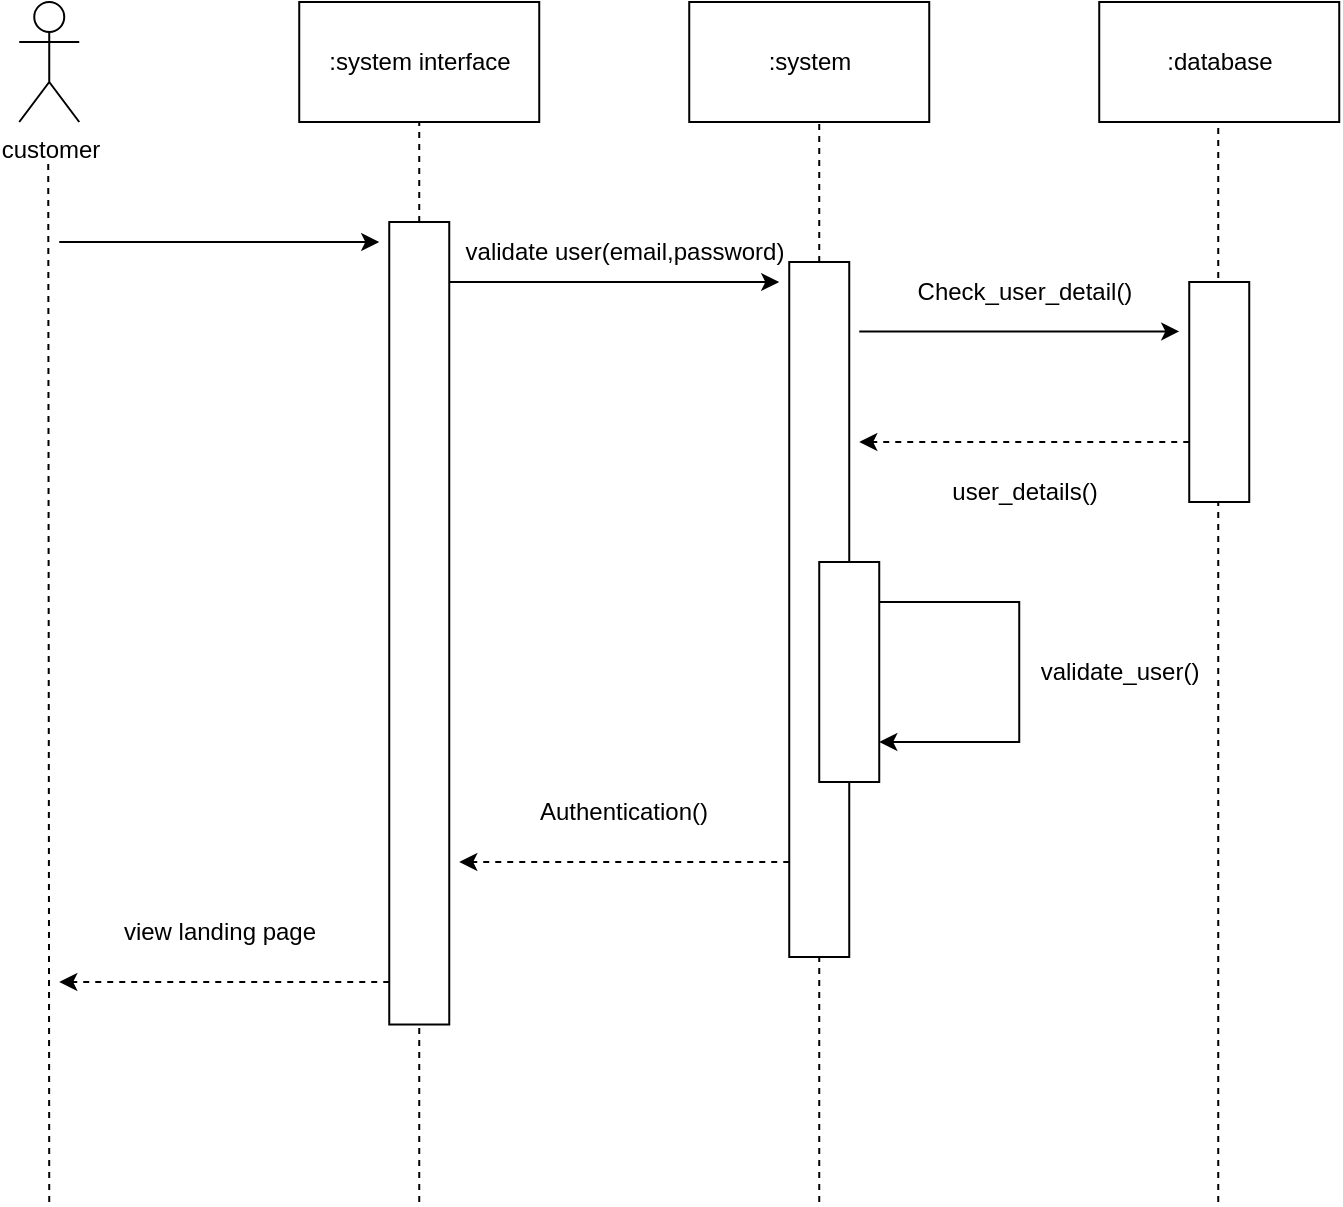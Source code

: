 <mxfile version="20.2.7" type="device" pages="17"><diagram id="kgpKYQtTHZ0yAKxKKP6v" name="login process"><mxGraphModel dx="1038" dy="575" grid="1" gridSize="10" guides="1" tooltips="1" connect="1" arrows="1" fold="1" page="1" pageScale="1" pageWidth="850" pageHeight="1100" math="0" shadow="0"><root><mxCell id="0"/><mxCell id="1" parent="0"/><mxCell id="hqV4zFH2c-QMSs-oVKwB-2" value="customer" style="shape=umlActor;verticalLabelPosition=bottom;verticalAlign=top;html=1;outlineConnect=0;" parent="1" vertex="1"><mxGeometry x="110.62" y="70" width="30" height="60" as="geometry"/></mxCell><mxCell id="hqV4zFH2c-QMSs-oVKwB-3" value=":system interface" style="rounded=0;whiteSpace=wrap;html=1;" parent="1" vertex="1"><mxGeometry x="250.62" y="70" width="120" height="60" as="geometry"/></mxCell><mxCell id="hqV4zFH2c-QMSs-oVKwB-4" value=":system" style="rounded=0;whiteSpace=wrap;html=1;" parent="1" vertex="1"><mxGeometry x="445.62" y="70" width="120" height="60" as="geometry"/></mxCell><mxCell id="hqV4zFH2c-QMSs-oVKwB-5" value=":database" style="rounded=0;whiteSpace=wrap;html=1;" parent="1" vertex="1"><mxGeometry x="650.62" y="70" width="120" height="60" as="geometry"/></mxCell><mxCell id="hqV4zFH2c-QMSs-oVKwB-7" value="" style="endArrow=none;dashed=1;html=1;rounded=0;entryX=0.5;entryY=1;entryDx=0;entryDy=0;startArrow=none;" parent="1" source="hqV4zFH2c-QMSs-oVKwB-18" target="hqV4zFH2c-QMSs-oVKwB-3" edge="1"><mxGeometry width="50" height="50" relative="1" as="geometry"><mxPoint x="310.62" y="670" as="sourcePoint"/><mxPoint x="460.62" y="380" as="targetPoint"/></mxGeometry></mxCell><mxCell id="hqV4zFH2c-QMSs-oVKwB-8" value="" style="endArrow=none;dashed=1;html=1;rounded=0;entryX=0.5;entryY=1;entryDx=0;entryDy=0;startArrow=none;" parent="1" source="hqV4zFH2c-QMSs-oVKwB-22" edge="1"><mxGeometry width="50" height="50" relative="1" as="geometry"><mxPoint x="510.62" y="670" as="sourcePoint"/><mxPoint x="510.62" y="130" as="targetPoint"/></mxGeometry></mxCell><mxCell id="hqV4zFH2c-QMSs-oVKwB-9" value="" style="endArrow=none;dashed=1;html=1;rounded=0;entryX=0.5;entryY=1;entryDx=0;entryDy=0;" parent="1" edge="1"><mxGeometry width="50" height="50" relative="1" as="geometry"><mxPoint x="710.12" y="670" as="sourcePoint"/><mxPoint x="710.12" y="130" as="targetPoint"/></mxGeometry></mxCell><mxCell id="hqV4zFH2c-QMSs-oVKwB-10" value="" style="endArrow=none;dashed=1;html=1;rounded=0;entryX=0.5;entryY=1;entryDx=0;entryDy=0;" parent="1" edge="1"><mxGeometry width="50" height="50" relative="1" as="geometry"><mxPoint x="125.62" y="670" as="sourcePoint"/><mxPoint x="125.12" y="150" as="targetPoint"/></mxGeometry></mxCell><mxCell id="hqV4zFH2c-QMSs-oVKwB-14" value="" style="endArrow=classic;html=1;rounded=0;" parent="1" edge="1"><mxGeometry width="50" height="50" relative="1" as="geometry"><mxPoint x="130.62" y="190" as="sourcePoint"/><mxPoint x="290.62" y="190" as="targetPoint"/></mxGeometry></mxCell><mxCell id="hqV4zFH2c-QMSs-oVKwB-18" value="" style="rounded=0;whiteSpace=wrap;html=1;rotation=90;" parent="1" vertex="1"><mxGeometry x="110" y="365.63" width="401.25" height="30" as="geometry"/></mxCell><mxCell id="hqV4zFH2c-QMSs-oVKwB-20" value="" style="endArrow=none;dashed=1;html=1;rounded=0;" parent="1" target="hqV4zFH2c-QMSs-oVKwB-18" edge="1"><mxGeometry width="50" height="50" relative="1" as="geometry"><mxPoint x="310.62" y="670" as="sourcePoint"/><mxPoint x="310.62" y="130" as="targetPoint"/></mxGeometry></mxCell><mxCell id="hqV4zFH2c-QMSs-oVKwB-21" value="" style="endArrow=classic;html=1;rounded=0;" parent="1" edge="1"><mxGeometry width="50" height="50" relative="1" as="geometry"><mxPoint x="325.62" y="210" as="sourcePoint"/><mxPoint x="490.62" y="210" as="targetPoint"/></mxGeometry></mxCell><mxCell id="hqV4zFH2c-QMSs-oVKwB-22" value="" style="rounded=0;whiteSpace=wrap;html=1;rotation=90;" parent="1" vertex="1"><mxGeometry x="336.87" y="358.75" width="347.5" height="30" as="geometry"/></mxCell><mxCell id="hqV4zFH2c-QMSs-oVKwB-23" value="" style="endArrow=none;dashed=1;html=1;rounded=0;" parent="1" target="hqV4zFH2c-QMSs-oVKwB-22" edge="1"><mxGeometry width="50" height="50" relative="1" as="geometry"><mxPoint x="510.62" y="670" as="sourcePoint"/><mxPoint x="510.62" y="130" as="targetPoint"/></mxGeometry></mxCell><mxCell id="hqV4zFH2c-QMSs-oVKwB-24" value="validate user(email,password)" style="text;html=1;strokeColor=none;fillColor=none;align=center;verticalAlign=middle;whiteSpace=wrap;rounded=0;" parent="1" vertex="1"><mxGeometry x="330.62" y="180" width="165" height="30" as="geometry"/></mxCell><mxCell id="hqV4zFH2c-QMSs-oVKwB-25" value="" style="endArrow=classic;html=1;rounded=0;" parent="1" edge="1"><mxGeometry width="50" height="50" relative="1" as="geometry"><mxPoint x="530.62" y="234.71" as="sourcePoint"/><mxPoint x="690.62" y="234.71" as="targetPoint"/></mxGeometry></mxCell><mxCell id="hqV4zFH2c-QMSs-oVKwB-26" value="" style="rounded=0;whiteSpace=wrap;html=1;rotation=90;" parent="1" vertex="1"><mxGeometry x="655.62" y="250" width="110" height="30" as="geometry"/></mxCell><mxCell id="hqV4zFH2c-QMSs-oVKwB-27" value="Check_user_detail()" style="text;html=1;strokeColor=none;fillColor=none;align=center;verticalAlign=middle;whiteSpace=wrap;rounded=0;" parent="1" vertex="1"><mxGeometry x="530.62" y="200" width="165" height="30" as="geometry"/></mxCell><mxCell id="hqV4zFH2c-QMSs-oVKwB-28" value="" style="endArrow=classic;html=1;rounded=0;dashed=1;" parent="1" edge="1"><mxGeometry width="50" height="50" relative="1" as="geometry"><mxPoint x="695.62" y="290" as="sourcePoint"/><mxPoint x="530.62" y="290" as="targetPoint"/></mxGeometry></mxCell><mxCell id="hqV4zFH2c-QMSs-oVKwB-29" value="user_details()" style="text;html=1;strokeColor=none;fillColor=none;align=center;verticalAlign=middle;whiteSpace=wrap;rounded=0;" parent="1" vertex="1"><mxGeometry x="530.62" y="300" width="165" height="30" as="geometry"/></mxCell><mxCell id="hqV4zFH2c-QMSs-oVKwB-31" value="" style="rounded=0;whiteSpace=wrap;html=1;rotation=90;" parent="1" vertex="1"><mxGeometry x="470.62" y="390" width="110" height="30" as="geometry"/></mxCell><mxCell id="hqV4zFH2c-QMSs-oVKwB-32" value="" style="endArrow=classic;html=1;rounded=0;" parent="1" edge="1"><mxGeometry width="50" height="50" relative="1" as="geometry"><mxPoint x="540.62" y="370.0" as="sourcePoint"/><mxPoint x="540.62" y="440" as="targetPoint"/><Array as="points"><mxPoint x="610.62" y="370"/><mxPoint x="610.62" y="440"/></Array></mxGeometry></mxCell><mxCell id="hqV4zFH2c-QMSs-oVKwB-33" value="validate_user()" style="text;html=1;strokeColor=none;fillColor=none;align=center;verticalAlign=middle;whiteSpace=wrap;rounded=0;" parent="1" vertex="1"><mxGeometry x="610.62" y="390" width="100" height="30" as="geometry"/></mxCell><mxCell id="hqV4zFH2c-QMSs-oVKwB-35" value="" style="endArrow=classic;html=1;rounded=0;dashed=1;" parent="1" edge="1"><mxGeometry width="50" height="50" relative="1" as="geometry"><mxPoint x="495.62" y="500" as="sourcePoint"/><mxPoint x="330.62" y="500" as="targetPoint"/></mxGeometry></mxCell><mxCell id="hqV4zFH2c-QMSs-oVKwB-36" value="Authentication()" style="text;html=1;strokeColor=none;fillColor=none;align=center;verticalAlign=middle;whiteSpace=wrap;rounded=0;" parent="1" vertex="1"><mxGeometry x="363.12" y="460" width="100" height="30" as="geometry"/></mxCell><mxCell id="hqV4zFH2c-QMSs-oVKwB-38" value="" style="endArrow=classic;html=1;rounded=0;dashed=1;" parent="1" edge="1"><mxGeometry width="50" height="50" relative="1" as="geometry"><mxPoint x="295.62" y="560" as="sourcePoint"/><mxPoint x="130.62" y="560" as="targetPoint"/></mxGeometry></mxCell><mxCell id="hqV4zFH2c-QMSs-oVKwB-39" value="view landing page" style="text;html=1;strokeColor=none;fillColor=none;align=center;verticalAlign=middle;whiteSpace=wrap;rounded=0;" parent="1" vertex="1"><mxGeometry x="160.62" y="520" width="100" height="30" as="geometry"/></mxCell></root></mxGraphModel></diagram><diagram id="19K894JWZUrqyeX3cqGJ" name="customer registration"><mxGraphModel dx="498" dy="566" grid="1" gridSize="10" guides="1" tooltips="1" connect="1" arrows="1" fold="1" page="1" pageScale="1" pageWidth="850" pageHeight="1100" math="0" shadow="0"><root><mxCell id="0"/><mxCell id="1" parent="0"/><mxCell id="ejA_TdBgMUSlonJdm6AG-18" value="" style="rounded=0;whiteSpace=wrap;html=1;" vertex="1" parent="1"><mxGeometry x="75" y="250" width="690" height="262.5" as="geometry"/></mxCell><mxCell id="S0s52sfB0KtIBCXs-3rF-1" value="customer" style="shape=umlActor;verticalLabelPosition=bottom;verticalAlign=top;html=1;outlineConnect=0;" vertex="1" parent="1"><mxGeometry x="95" y="80" width="30" height="60" as="geometry"/></mxCell><mxCell id="S0s52sfB0KtIBCXs-3rF-2" value=":system interface" style="rounded=0;whiteSpace=wrap;html=1;" vertex="1" parent="1"><mxGeometry x="225" y="90" width="120" height="60" as="geometry"/></mxCell><mxCell id="S0s52sfB0KtIBCXs-3rF-3" value=":registration page" style="rounded=0;whiteSpace=wrap;html=1;" vertex="1" parent="1"><mxGeometry x="445" y="90" width="120" height="60" as="geometry"/></mxCell><mxCell id="S0s52sfB0KtIBCXs-3rF-4" value=":database" style="rounded=0;whiteSpace=wrap;html=1;" vertex="1" parent="1"><mxGeometry x="655" y="90" width="120" height="60" as="geometry"/></mxCell><mxCell id="aaozAr7bcN45ko82gXlP-1" value="" style="endArrow=none;dashed=1;html=1;rounded=0;" edge="1" parent="1"><mxGeometry width="50" height="50" relative="1" as="geometry"><mxPoint x="115" y="670" as="sourcePoint"/><mxPoint x="115" y="170" as="targetPoint"/></mxGeometry></mxCell><mxCell id="aaozAr7bcN45ko82gXlP-2" value="" style="endArrow=none;dashed=1;html=1;rounded=0;startArrow=none;" edge="1" parent="1" source="ejA_TdBgMUSlonJdm6AG-1"><mxGeometry width="50" height="50" relative="1" as="geometry"><mxPoint x="284.5" y="650" as="sourcePoint"/><mxPoint x="284.5" y="150" as="targetPoint"/></mxGeometry></mxCell><mxCell id="aaozAr7bcN45ko82gXlP-3" value="" style="endArrow=none;dashed=1;html=1;rounded=0;" edge="1" parent="1"><mxGeometry width="50" height="50" relative="1" as="geometry"><mxPoint x="504.5" y="650" as="sourcePoint"/><mxPoint x="504.5" y="150" as="targetPoint"/></mxGeometry></mxCell><mxCell id="aaozAr7bcN45ko82gXlP-4" value="" style="endArrow=none;dashed=1;html=1;rounded=0;startArrow=none;" edge="1" parent="1" source="ejA_TdBgMUSlonJdm6AG-14"><mxGeometry width="50" height="50" relative="1" as="geometry"><mxPoint x="714.5" y="650" as="sourcePoint"/><mxPoint x="714.5" y="150" as="targetPoint"/></mxGeometry></mxCell><mxCell id="aaozAr7bcN45ko82gXlP-5" value="" style="endArrow=classic;html=1;rounded=0;" edge="1" parent="1"><mxGeometry width="50" height="50" relative="1" as="geometry"><mxPoint x="115" y="200" as="sourcePoint"/><mxPoint x="265" y="200" as="targetPoint"/></mxGeometry></mxCell><mxCell id="ejA_TdBgMUSlonJdm6AG-1" value="" style="rounded=0;whiteSpace=wrap;html=1;rotation=90;" vertex="1" parent="1"><mxGeometry x="131.25" y="328.75" width="307.5" height="30" as="geometry"/></mxCell><mxCell id="ejA_TdBgMUSlonJdm6AG-2" value="" style="endArrow=none;dashed=1;html=1;rounded=0;" edge="1" parent="1" target="ejA_TdBgMUSlonJdm6AG-1"><mxGeometry width="50" height="50" relative="1" as="geometry"><mxPoint x="284.5" y="650" as="sourcePoint"/><mxPoint x="284.5" y="150" as="targetPoint"/></mxGeometry></mxCell><mxCell id="ejA_TdBgMUSlonJdm6AG-3" value="clicks on registration" style="text;html=1;strokeColor=none;fillColor=none;align=center;verticalAlign=middle;whiteSpace=wrap;rounded=0;" vertex="1" parent="1"><mxGeometry x="135" y="170" width="120" height="30" as="geometry"/></mxCell><mxCell id="ejA_TdBgMUSlonJdm6AG-4" value="" style="rounded=0;whiteSpace=wrap;html=1;rotation=90;" vertex="1" parent="1"><mxGeometry x="383.75" y="316.25" width="242.5" height="30" as="geometry"/></mxCell><mxCell id="ejA_TdBgMUSlonJdm6AG-5" value="" style="endArrow=classic;html=1;rounded=0;" edge="1" parent="1"><mxGeometry width="50" height="50" relative="1" as="geometry"><mxPoint x="305" y="230" as="sourcePoint"/><mxPoint x="485" y="230" as="targetPoint"/></mxGeometry></mxCell><mxCell id="ejA_TdBgMUSlonJdm6AG-6" value="register(credential)" style="text;html=1;strokeColor=none;fillColor=none;align=center;verticalAlign=middle;whiteSpace=wrap;rounded=0;" vertex="1" parent="1"><mxGeometry x="330" y="190" width="120" height="30" as="geometry"/></mxCell><mxCell id="ejA_TdBgMUSlonJdm6AG-14" value="" style="rounded=0;whiteSpace=wrap;html=1;rotation=90;" vertex="1" parent="1"><mxGeometry x="660" y="270" width="110" height="30" as="geometry"/></mxCell><mxCell id="ejA_TdBgMUSlonJdm6AG-15" value="" style="endArrow=none;dashed=1;html=1;rounded=0;" edge="1" parent="1" target="ejA_TdBgMUSlonJdm6AG-14"><mxGeometry width="50" height="50" relative="1" as="geometry"><mxPoint x="714.5" y="650" as="sourcePoint"/><mxPoint x="714.5" y="150" as="targetPoint"/></mxGeometry></mxCell><mxCell id="ejA_TdBgMUSlonJdm6AG-16" value="" style="endArrow=classic;html=1;rounded=0;" edge="1" parent="1"><mxGeometry width="50" height="50" relative="1" as="geometry"><mxPoint x="525" y="278.5" as="sourcePoint"/><mxPoint x="695" y="277.5" as="targetPoint"/></mxGeometry></mxCell><mxCell id="ejA_TdBgMUSlonJdm6AG-17" value="add_new_user()" style="text;html=1;strokeColor=none;fillColor=none;align=center;verticalAlign=middle;whiteSpace=wrap;rounded=0;" vertex="1" parent="1"><mxGeometry x="555" y="277.5" width="120" height="30" as="geometry"/></mxCell><mxCell id="ejA_TdBgMUSlonJdm6AG-21" value="" style="endArrow=classic;html=1;rounded=0;dashed=1;entryX=0.333;entryY=0.352;entryDx=0;entryDy=0;entryPerimeter=0;" edge="1" parent="1" target="ejA_TdBgMUSlonJdm6AG-18"><mxGeometry width="50" height="50" relative="1" as="geometry"><mxPoint x="485" y="340" as="sourcePoint"/><mxPoint x="315" y="340" as="targetPoint"/></mxGeometry></mxCell><mxCell id="ejA_TdBgMUSlonJdm6AG-22" value="show successful massage()" style="text;html=1;strokeColor=none;fillColor=none;align=center;verticalAlign=middle;whiteSpace=wrap;rounded=0;" vertex="1" parent="1"><mxGeometry x="315" y="307.5" width="175" height="30" as="geometry"/></mxCell><mxCell id="ejA_TdBgMUSlonJdm6AG-24" value="" style="endArrow=classic;html=1;rounded=0;dashed=1;entryX=0.333;entryY=0.352;entryDx=0;entryDy=0;entryPerimeter=0;" edge="1" parent="1"><mxGeometry width="50" height="50" relative="1" as="geometry"><mxPoint x="490" y="440.1" as="sourcePoint"/><mxPoint x="309.77" y="440" as="targetPoint"/></mxGeometry></mxCell><mxCell id="ejA_TdBgMUSlonJdm6AG-26" value="display_error()" style="text;html=1;strokeColor=none;fillColor=none;align=center;verticalAlign=middle;whiteSpace=wrap;rounded=0;" vertex="1" parent="1"><mxGeometry x="325" y="410" width="175" height="30" as="geometry"/></mxCell><mxCell id="ejA_TdBgMUSlonJdm6AG-27" value="" style="endArrow=none;dashed=1;html=1;strokeWidth=1;rounded=0;entryX=1;entryY=0.567;entryDx=0;entryDy=0;entryPerimeter=0;" edge="1" parent="1" target="ejA_TdBgMUSlonJdm6AG-18"><mxGeometry width="50" height="50" relative="1" as="geometry"><mxPoint x="75" y="396.25" as="sourcePoint"/><mxPoint x="125" y="346.25" as="targetPoint"/></mxGeometry></mxCell><mxCell id="ejA_TdBgMUSlonJdm6AG-34" value="" style="group" vertex="1" connectable="0" parent="1"><mxGeometry x="75" y="250" width="70" height="40" as="geometry"/></mxCell><mxCell id="ejA_TdBgMUSlonJdm6AG-31" value="" style="endArrow=none;html=1;rounded=0;strokeWidth=1;" edge="1" parent="ejA_TdBgMUSlonJdm6AG-34"><mxGeometry width="50" height="50" relative="1" as="geometry"><mxPoint x="70" y="24" as="sourcePoint"/><mxPoint x="70" as="targetPoint"/></mxGeometry></mxCell><mxCell id="ejA_TdBgMUSlonJdm6AG-32" value="" style="endArrow=none;html=1;rounded=0;strokeWidth=1;" edge="1" parent="ejA_TdBgMUSlonJdm6AG-34"><mxGeometry width="50" height="50" relative="1" as="geometry"><mxPoint x="46.667" y="40" as="sourcePoint"/><mxPoint y="40" as="targetPoint"/></mxGeometry></mxCell><mxCell id="ejA_TdBgMUSlonJdm6AG-33" value="" style="endArrow=none;html=1;rounded=0;strokeWidth=1;" edge="1" parent="ejA_TdBgMUSlonJdm6AG-34"><mxGeometry width="50" height="50" relative="1" as="geometry"><mxPoint x="46.667" y="40" as="sourcePoint"/><mxPoint x="70" y="24" as="targetPoint"/></mxGeometry></mxCell><mxCell id="ejA_TdBgMUSlonJdm6AG-35" value="alt" style="text;html=1;strokeColor=none;fillColor=none;align=center;verticalAlign=middle;whiteSpace=wrap;rounded=0;" vertex="1" parent="1"><mxGeometry x="71.25" y="250" width="60" height="30" as="geometry"/></mxCell><mxCell id="lNBV3Q1PtyBotygWR4ap-1" value="[valid information]" style="text;html=1;strokeColor=none;fillColor=none;align=center;verticalAlign=middle;whiteSpace=wrap;rounded=0;" vertex="1" parent="1"><mxGeometry x="145" y="250" width="100" height="30" as="geometry"/></mxCell><mxCell id="lNBV3Q1PtyBotygWR4ap-2" value="[invalid information]" style="text;html=1;strokeColor=none;fillColor=none;align=center;verticalAlign=middle;whiteSpace=wrap;rounded=0;" vertex="1" parent="1"><mxGeometry x="120" y="400" width="120" height="30" as="geometry"/></mxCell></root></mxGraphModel></diagram><diagram id="O0IpFUO5Zf0sLjpiAwQb" name="view_product"><mxGraphModel dx="871" dy="990" grid="1" gridSize="10" guides="1" tooltips="1" connect="1" arrows="1" fold="1" page="1" pageScale="1" pageWidth="850" pageHeight="1100" math="0" shadow="0"><root><mxCell id="0"/><mxCell id="1" parent="0"/><mxCell id="HIieyUGk2yMfC1AZlDcK-1" value="" style="rounded=0;whiteSpace=wrap;html=1;" vertex="1" parent="1"><mxGeometry x="430.87" y="270" width="310" height="210" as="geometry"/></mxCell><mxCell id="4TtyOOV50fFyDlBeBLWl-3" value="customer" style="shape=umlActor;verticalLabelPosition=bottom;verticalAlign=top;html=1;outlineConnect=0;" vertex="1" parent="1"><mxGeometry x="90.87" y="100" width="30" height="60" as="geometry"/></mxCell><mxCell id="4TtyOOV50fFyDlBeBLWl-4" value=":search bar" style="rounded=0;whiteSpace=wrap;html=1;" vertex="1" parent="1"><mxGeometry x="220.87" y="100" width="120" height="60" as="geometry"/></mxCell><mxCell id="4TtyOOV50fFyDlBeBLWl-5" value=":search" style="rounded=0;whiteSpace=wrap;html=1;" vertex="1" parent="1"><mxGeometry x="440.87" y="100" width="120" height="60" as="geometry"/></mxCell><mxCell id="4TtyOOV50fFyDlBeBLWl-6" value=":database" style="rounded=0;whiteSpace=wrap;html=1;" vertex="1" parent="1"><mxGeometry x="650.87" y="100" width="120" height="60" as="geometry"/></mxCell><mxCell id="sGLaoSefz_mN8xfijr9E-1" value="" style="endArrow=none;dashed=1;html=1;rounded=0;" edge="1" parent="1"><mxGeometry width="50" height="50" relative="1" as="geometry"><mxPoint x="105.63" y="680" as="sourcePoint"/><mxPoint x="105.63" y="180" as="targetPoint"/></mxGeometry></mxCell><mxCell id="sGLaoSefz_mN8xfijr9E-2" value="" style="endArrow=none;dashed=1;html=1;rounded=0;" edge="1" parent="1"><mxGeometry width="50" height="50" relative="1" as="geometry"><mxPoint x="280.37" y="660" as="sourcePoint"/><mxPoint x="280.37" y="160" as="targetPoint"/></mxGeometry></mxCell><mxCell id="sGLaoSefz_mN8xfijr9E-3" value="" style="endArrow=none;dashed=1;html=1;rounded=0;" edge="1" parent="1"><mxGeometry width="50" height="50" relative="1" as="geometry"><mxPoint x="500.37" y="660" as="sourcePoint"/><mxPoint x="500.37" y="160" as="targetPoint"/></mxGeometry></mxCell><mxCell id="sGLaoSefz_mN8xfijr9E-4" value="" style="endArrow=none;dashed=1;html=1;rounded=0;startArrow=none;" edge="1" parent="1" source="RkV7W6_wkr-fvyVy-OO7-7"><mxGeometry width="50" height="50" relative="1" as="geometry"><mxPoint x="710.37" y="660" as="sourcePoint"/><mxPoint x="710.37" y="160" as="targetPoint"/></mxGeometry></mxCell><mxCell id="sGLaoSefz_mN8xfijr9E-5" value="" style="endArrow=classic;html=1;rounded=0;" edge="1" parent="1"><mxGeometry width="50" height="50" relative="1" as="geometry"><mxPoint x="110.87" y="230" as="sourcePoint"/><mxPoint x="260.87" y="230" as="targetPoint"/></mxGeometry></mxCell><mxCell id="RkV7W6_wkr-fvyVy-OO7-1" value="" style="rounded=0;whiteSpace=wrap;html=1;rotation=90;" vertex="1" parent="1"><mxGeometry x="79" y="406.88" width="403.75" height="30" as="geometry"/></mxCell><mxCell id="RkV7W6_wkr-fvyVy-OO7-2" value="insert_details" style="text;html=1;strokeColor=none;fillColor=none;align=center;verticalAlign=middle;whiteSpace=wrap;rounded=0;" vertex="1" parent="1"><mxGeometry x="140.87" y="200" width="90" height="30" as="geometry"/></mxCell><mxCell id="RkV7W6_wkr-fvyVy-OO7-3" value="" style="rounded=0;whiteSpace=wrap;html=1;rotation=90;" vertex="1" parent="1"><mxGeometry x="328.69" y="397.19" width="344.37" height="30" as="geometry"/></mxCell><mxCell id="RkV7W6_wkr-fvyVy-OO7-4" value="" style="endArrow=classic;html=1;rounded=0;" edge="1" parent="1"><mxGeometry width="50" height="50" relative="1" as="geometry"><mxPoint x="295.87" y="250" as="sourcePoint"/><mxPoint x="480.87" y="250" as="targetPoint"/></mxGeometry></mxCell><mxCell id="RkV7W6_wkr-fvyVy-OO7-6" value="find_product()&amp;nbsp;" style="text;html=1;strokeColor=none;fillColor=none;align=center;verticalAlign=middle;whiteSpace=wrap;rounded=0;" vertex="1" parent="1"><mxGeometry x="340.87" y="220" width="90" height="30" as="geometry"/></mxCell><mxCell id="RkV7W6_wkr-fvyVy-OO7-7" value="" style="rounded=0;whiteSpace=wrap;html=1;rotation=90;" vertex="1" parent="1"><mxGeometry x="571.5" y="381.88" width="278.75" height="30" as="geometry"/></mxCell><mxCell id="RkV7W6_wkr-fvyVy-OO7-8" value="" style="endArrow=none;dashed=1;html=1;rounded=0;" edge="1" parent="1" target="RkV7W6_wkr-fvyVy-OO7-7"><mxGeometry width="50" height="50" relative="1" as="geometry"><mxPoint x="710.37" y="660" as="sourcePoint"/><mxPoint x="710.37" y="160" as="targetPoint"/></mxGeometry></mxCell><mxCell id="RkV7W6_wkr-fvyVy-OO7-9" value="" style="endArrow=classic;html=1;rounded=0;" edge="1" parent="1"><mxGeometry width="50" height="50" relative="1" as="geometry"><mxPoint x="520.87" y="310" as="sourcePoint"/><mxPoint x="680.87" y="310" as="targetPoint"/></mxGeometry></mxCell><mxCell id="RkV7W6_wkr-fvyVy-OO7-10" value="pi=find_with_product_name&lt;br&gt;keyword()" style="text;html=1;strokeColor=none;fillColor=none;align=center;verticalAlign=middle;whiteSpace=wrap;rounded=0;" vertex="1" parent="1"><mxGeometry x="520.87" y="270" width="150" height="30" as="geometry"/></mxCell><mxCell id="RkV7W6_wkr-fvyVy-OO7-11" value="" style="rounded=0;whiteSpace=wrap;html=1;rotation=90;" vertex="1" parent="1"><mxGeometry x="680.87" y="300" width="30" height="30" as="geometry"/></mxCell><mxCell id="RkV7W6_wkr-fvyVy-OO7-12" value="" style="rounded=0;whiteSpace=wrap;html=1;rotation=90;" vertex="1" parent="1"><mxGeometry x="680.87" y="352.5" width="30" height="30" as="geometry"/></mxCell><mxCell id="RkV7W6_wkr-fvyVy-OO7-13" value="" style="endArrow=classic;html=1;rounded=0;" edge="1" parent="1"><mxGeometry width="50" height="50" relative="1" as="geometry"><mxPoint x="520.87" y="360" as="sourcePoint"/><mxPoint x="680.87" y="360" as="targetPoint"/></mxGeometry></mxCell><mxCell id="RkV7W6_wkr-fvyVy-OO7-14" value="ci=find_with_catagory_name&lt;br&gt;keyword()" style="text;html=1;strokeColor=none;fillColor=none;align=center;verticalAlign=middle;whiteSpace=wrap;rounded=0;" vertex="1" parent="1"><mxGeometry x="520.87" y="330" width="150" height="30" as="geometry"/></mxCell><mxCell id="RkV7W6_wkr-fvyVy-OO7-15" value="" style="rounded=0;whiteSpace=wrap;html=1;rotation=90;" vertex="1" parent="1"><mxGeometry x="680.87" y="400" width="30" height="30" as="geometry"/></mxCell><mxCell id="RkV7W6_wkr-fvyVy-OO7-16" value="" style="endArrow=classic;html=1;rounded=0;" edge="1" parent="1"><mxGeometry width="50" height="50" relative="1" as="geometry"><mxPoint x="515.87" y="405.96" as="sourcePoint"/><mxPoint x="675.87" y="405.96" as="targetPoint"/></mxGeometry></mxCell><mxCell id="RkV7W6_wkr-fvyVy-OO7-17" value="di=find_with_description&lt;br&gt;_name_keyword()" style="text;html=1;strokeColor=none;fillColor=none;align=center;verticalAlign=middle;whiteSpace=wrap;rounded=0;" vertex="1" parent="1"><mxGeometry x="520.87" y="370" width="150" height="30" as="geometry"/></mxCell><mxCell id="RkV7W6_wkr-fvyVy-OO7-19" value="" style="rounded=0;whiteSpace=wrap;html=1;rotation=90;" vertex="1" parent="1"><mxGeometry x="680.87" y="450" width="30" height="30" as="geometry"/></mxCell><mxCell id="RkV7W6_wkr-fvyVy-OO7-20" value="" style="endArrow=classic;html=1;rounded=0;" edge="1" parent="1"><mxGeometry width="50" height="50" relative="1" as="geometry"><mxPoint x="515.87" y="460.0" as="sourcePoint"/><mxPoint x="675.87" y="460.0" as="targetPoint"/></mxGeometry></mxCell><mxCell id="RkV7W6_wkr-fvyVy-OO7-21" value="[pi or di or ci] get details()" style="text;html=1;strokeColor=none;fillColor=none;align=center;verticalAlign=middle;whiteSpace=wrap;rounded=0;" vertex="1" parent="1"><mxGeometry x="520.87" y="430" width="150" height="30" as="geometry"/></mxCell><mxCell id="RkV7W6_wkr-fvyVy-OO7-22" value="" style="endArrow=classic;html=1;rounded=0;dashed=1;" edge="1" parent="1"><mxGeometry width="50" height="50" relative="1" as="geometry"><mxPoint x="690.87" y="530" as="sourcePoint"/><mxPoint x="520.87" y="530" as="targetPoint"/></mxGeometry></mxCell><mxCell id="RkV7W6_wkr-fvyVy-OO7-23" value="result()" style="text;html=1;strokeColor=none;fillColor=none;align=center;verticalAlign=middle;whiteSpace=wrap;rounded=0;" vertex="1" parent="1"><mxGeometry x="569.62" y="500" width="60" height="30" as="geometry"/></mxCell><mxCell id="RkV7W6_wkr-fvyVy-OO7-24" value="" style="endArrow=classic;html=1;rounded=0;dashed=1;" edge="1" parent="1"><mxGeometry width="50" height="50" relative="1" as="geometry"><mxPoint x="485.87" y="560.0" as="sourcePoint"/><mxPoint x="300.87" y="560" as="targetPoint"/></mxGeometry></mxCell><mxCell id="RkV7W6_wkr-fvyVy-OO7-25" value="result(found)" style="text;html=1;strokeColor=none;fillColor=none;align=center;verticalAlign=middle;whiteSpace=wrap;rounded=0;" vertex="1" parent="1"><mxGeometry x="360.87" y="530" width="90" height="30" as="geometry"/></mxCell><mxCell id="HIieyUGk2yMfC1AZlDcK-3" value="" style="endArrow=none;html=1;rounded=0;strokeWidth=1;" edge="1" parent="1"><mxGeometry width="50" height="50" relative="1" as="geometry"><mxPoint x="482.18" y="310" as="sourcePoint"/><mxPoint x="482.18" y="270" as="targetPoint"/></mxGeometry></mxCell><mxCell id="HIieyUGk2yMfC1AZlDcK-4" value="" style="endArrow=none;html=1;rounded=0;strokeWidth=1;" edge="1" parent="1"><mxGeometry width="50" height="50" relative="1" as="geometry"><mxPoint x="482.75" y="310" as="sourcePoint"/><mxPoint x="432.18" y="310" as="targetPoint"/></mxGeometry></mxCell><mxCell id="HIieyUGk2yMfC1AZlDcK-5" value="loop" style="text;html=1;strokeColor=none;fillColor=none;align=center;verticalAlign=middle;whiteSpace=wrap;rounded=0;" vertex="1" parent="1"><mxGeometry x="422.75" y="270" width="60" height="30" as="geometry"/></mxCell></root></mxGraphModel></diagram><diagram id="0N_vrIg8_xbDKTE-efKu" name="check_stock"><mxGraphModel dx="996" dy="1131" grid="1" gridSize="10" guides="1" tooltips="1" connect="1" arrows="1" fold="1" page="1" pageScale="1" pageWidth="850" pageHeight="1100" math="0" shadow="0"><root><mxCell id="0"/><mxCell id="1" parent="0"/><mxCell id="zX-N_-dEeXTJSZPMYAt6-6" value="" style="endArrow=classic;html=1;rounded=0;" edge="1" parent="1"><mxGeometry width="50" height="50" relative="1" as="geometry"><mxPoint x="400" y="304.75" as="sourcePoint"/><mxPoint x="630" y="305" as="targetPoint"/></mxGeometry></mxCell><mxCell id="2EhAkkbiijmzV1dbvzKG-1" value="employee" style="shape=umlActor;verticalLabelPosition=bottom;verticalAlign=top;html=1;outlineConnect=0;" vertex="1" parent="1"><mxGeometry x="120" y="130" width="30" height="60" as="geometry"/></mxCell><mxCell id="2EhAkkbiijmzV1dbvzKG-2" value=":product" style="rounded=0;whiteSpace=wrap;html=1;" vertex="1" parent="1"><mxGeometry x="330" y="140" width="120" height="60" as="geometry"/></mxCell><mxCell id="2EhAkkbiijmzV1dbvzKG-3" value=":inventory" style="rounded=0;whiteSpace=wrap;html=1;" vertex="1" parent="1"><mxGeometry x="590" y="140" width="120" height="60" as="geometry"/></mxCell><mxCell id="2EhAkkbiijmzV1dbvzKG-4" value="" style="endArrow=none;dashed=1;html=1;rounded=0;strokeWidth=1;" edge="1" parent="1"><mxGeometry width="50" height="50" relative="1" as="geometry"><mxPoint x="140" y="590" as="sourcePoint"/><mxPoint x="140" y="220" as="targetPoint"/></mxGeometry></mxCell><mxCell id="2EhAkkbiijmzV1dbvzKG-5" value="" style="endArrow=none;dashed=1;html=1;rounded=0;strokeWidth=1;" edge="1" parent="1"><mxGeometry width="50" height="50" relative="1" as="geometry"><mxPoint x="390" y="590" as="sourcePoint"/><mxPoint x="389.5" y="200" as="targetPoint"/></mxGeometry></mxCell><mxCell id="2EhAkkbiijmzV1dbvzKG-6" value="" style="endArrow=none;dashed=1;html=1;rounded=0;strokeWidth=1;startArrow=none;" edge="1" parent="1" source="zX-N_-dEeXTJSZPMYAt6-4"><mxGeometry width="50" height="50" relative="1" as="geometry"><mxPoint x="649.5" y="830" as="sourcePoint"/><mxPoint x="649.5" y="200" as="targetPoint"/></mxGeometry></mxCell><mxCell id="zX-N_-dEeXTJSZPMYAt6-1" value="" style="rounded=0;whiteSpace=wrap;html=1;rotation=90;" vertex="1" parent="1"><mxGeometry x="273.75" y="351.25" width="232.5" height="30" as="geometry"/></mxCell><mxCell id="zX-N_-dEeXTJSZPMYAt6-2" value="" style="endArrow=classic;html=1;rounded=0;" edge="1" parent="1"><mxGeometry width="50" height="50" relative="1" as="geometry"><mxPoint x="140" y="270" as="sourcePoint"/><mxPoint x="370" y="270" as="targetPoint"/></mxGeometry></mxCell><mxCell id="zX-N_-dEeXTJSZPMYAt6-3" value="search(product_name)" style="text;html=1;strokeColor=none;fillColor=none;align=center;verticalAlign=middle;whiteSpace=wrap;rounded=0;" vertex="1" parent="1"><mxGeometry x="190" y="230" width="110" height="30" as="geometry"/></mxCell><mxCell id="zX-N_-dEeXTJSZPMYAt6-4" value="" style="rounded=0;whiteSpace=wrap;html=1;rotation=90;" vertex="1" parent="1"><mxGeometry x="595" y="320" width="110" height="30" as="geometry"/></mxCell><mxCell id="zX-N_-dEeXTJSZPMYAt6-5" value="" style="endArrow=none;dashed=1;html=1;rounded=0;strokeWidth=1;" edge="1" parent="1" target="zX-N_-dEeXTJSZPMYAt6-4"><mxGeometry width="50" height="50" relative="1" as="geometry"><mxPoint x="650" y="600" as="sourcePoint"/><mxPoint x="649.5" y="200" as="targetPoint"/></mxGeometry></mxCell><mxCell id="zX-N_-dEeXTJSZPMYAt6-7" value="count()" style="text;html=1;strokeColor=none;fillColor=none;align=center;verticalAlign=middle;whiteSpace=wrap;rounded=0;" vertex="1" parent="1"><mxGeometry x="490" y="270" width="60" height="30" as="geometry"/></mxCell><mxCell id="zX-N_-dEeXTJSZPMYAt6-8" value="" style="endArrow=classic;html=1;rounded=0;dashed=1;" edge="1" parent="1"><mxGeometry width="50" height="50" relative="1" as="geometry"><mxPoint x="630" y="370" as="sourcePoint"/><mxPoint x="410" y="370" as="targetPoint"/></mxGeometry></mxCell><mxCell id="zX-N_-dEeXTJSZPMYAt6-9" value="get_item_info()" style="text;html=1;strokeColor=none;fillColor=none;align=center;verticalAlign=middle;whiteSpace=wrap;rounded=0;" vertex="1" parent="1"><mxGeometry x="475" y="340" width="90" height="30" as="geometry"/></mxCell></root></mxGraphModel></diagram><diagram id="I6JPxVsGLuB3Wcbvj-gY" name="manage_product"><mxGraphModel dx="820" dy="932" grid="1" gridSize="10" guides="1" tooltips="1" connect="1" arrows="1" fold="1" page="1" pageScale="1" pageWidth="850" pageHeight="1100" math="0" shadow="0"><root><mxCell id="0"/><mxCell id="1" parent="0"/><mxCell id="KPq3DIts_gsxKb0ru7Iw-9" value="" style="endArrow=classic;html=1;rounded=0;" edge="1" parent="1"><mxGeometry width="50" height="50" relative="1" as="geometry"><mxPoint x="530.0" y="300.0" as="sourcePoint"/><mxPoint x="730" y="300.42" as="targetPoint"/></mxGeometry></mxCell><mxCell id="KPq3DIts_gsxKb0ru7Iw-6" value="" style="endArrow=classic;html=1;rounded=0;" edge="1" parent="1"><mxGeometry width="50" height="50" relative="1" as="geometry"><mxPoint x="300" y="274.58" as="sourcePoint"/><mxPoint x="500" y="275" as="targetPoint"/></mxGeometry></mxCell><mxCell id="FttITcMQyLOAlRcFE2WV-1" value="&amp;nbsp;Admin/employee" style="shape=umlActor;verticalLabelPosition=bottom;verticalAlign=top;html=1;outlineConnect=0;" vertex="1" parent="1"><mxGeometry x="60" y="100" width="30" height="60" as="geometry"/></mxCell><mxCell id="diUVW1QafCokIvKJRmdh-1" value=":system UI" style="rounded=0;whiteSpace=wrap;html=1;" vertex="1" parent="1"><mxGeometry x="230" y="100" width="120" height="60" as="geometry"/></mxCell><mxCell id="VXCUCOkQ5rXx1Wt10X4c-1" value=":product" style="rounded=0;whiteSpace=wrap;html=1;" vertex="1" parent="1"><mxGeometry x="460" y="100" width="120" height="60" as="geometry"/></mxCell><mxCell id="VXCUCOkQ5rXx1Wt10X4c-2" value=":database" style="rounded=0;whiteSpace=wrap;html=1;" vertex="1" parent="1"><mxGeometry x="690" y="100" width="120" height="60" as="geometry"/></mxCell><mxCell id="VXCUCOkQ5rXx1Wt10X4c-3" value="" style="endArrow=none;dashed=1;html=1;rounded=0;strokeWidth=1;" edge="1" parent="1"><mxGeometry width="50" height="50" relative="1" as="geometry"><mxPoint x="289.5" y="690" as="sourcePoint"/><mxPoint x="289.5" y="160" as="targetPoint"/></mxGeometry></mxCell><mxCell id="VXCUCOkQ5rXx1Wt10X4c-4" value="" style="endArrow=none;dashed=1;html=1;rounded=0;strokeWidth=1;" edge="1" parent="1"><mxGeometry width="50" height="50" relative="1" as="geometry"><mxPoint x="84.5" y="730" as="sourcePoint"/><mxPoint x="84.5" y="200" as="targetPoint"/></mxGeometry></mxCell><mxCell id="VXCUCOkQ5rXx1Wt10X4c-5" value="" style="endArrow=none;dashed=1;html=1;rounded=0;strokeWidth=1;" edge="1" parent="1"><mxGeometry width="50" height="50" relative="1" as="geometry"><mxPoint x="519.5" y="690" as="sourcePoint"/><mxPoint x="519.5" y="160" as="targetPoint"/></mxGeometry></mxCell><mxCell id="VXCUCOkQ5rXx1Wt10X4c-6" value="" style="endArrow=none;dashed=1;html=1;rounded=0;strokeWidth=1;" edge="1" parent="1"><mxGeometry width="50" height="50" relative="1" as="geometry"><mxPoint x="749.5" y="690" as="sourcePoint"/><mxPoint x="749.5" y="160" as="targetPoint"/></mxGeometry></mxCell><mxCell id="KPq3DIts_gsxKb0ru7Iw-1" value="" style="rounded=0;whiteSpace=wrap;html=1;rotation=90;" vertex="1" parent="1"><mxGeometry x="142.5" y="352.5" width="295" height="30" as="geometry"/></mxCell><mxCell id="KPq3DIts_gsxKb0ru7Iw-3" value="" style="endArrow=classic;html=1;rounded=0;" edge="1" parent="1"><mxGeometry width="50" height="50" relative="1" as="geometry"><mxPoint x="90" y="260" as="sourcePoint"/><mxPoint x="270" y="260" as="targetPoint"/></mxGeometry></mxCell><mxCell id="KPq3DIts_gsxKb0ru7Iw-4" value="clicks on add new product" style="text;html=1;strokeColor=none;fillColor=none;align=center;verticalAlign=middle;whiteSpace=wrap;rounded=0;" vertex="1" parent="1"><mxGeometry x="100" y="230" width="150" height="30" as="geometry"/></mxCell><mxCell id="KPq3DIts_gsxKb0ru7Iw-5" value="" style="rounded=0;whiteSpace=wrap;html=1;rotation=90;" vertex="1" parent="1"><mxGeometry x="408.75" y="346.25" width="222.5" height="30" as="geometry"/></mxCell><mxCell id="KPq3DIts_gsxKb0ru7Iw-7" value="update_product()" style="text;html=1;strokeColor=none;fillColor=none;align=center;verticalAlign=middle;whiteSpace=wrap;rounded=0;" vertex="1" parent="1"><mxGeometry x="330" y="240" width="150" height="30" as="geometry"/></mxCell><mxCell id="KPq3DIts_gsxKb0ru7Iw-8" value="" style="rounded=0;whiteSpace=wrap;html=1;rotation=90;" vertex="1" parent="1"><mxGeometry x="695" y="320" width="110" height="30" as="geometry"/></mxCell><mxCell id="KPq3DIts_gsxKb0ru7Iw-10" value="save_prodcut id()" style="text;html=1;strokeColor=none;fillColor=none;align=center;verticalAlign=middle;whiteSpace=wrap;rounded=0;" vertex="1" parent="1"><mxGeometry x="560" y="260" width="150" height="30" as="geometry"/></mxCell><mxCell id="KPq3DIts_gsxKb0ru7Iw-11" value="" style="endArrow=classic;html=1;rounded=0;dashed=1;" edge="1" parent="1"><mxGeometry width="50" height="50" relative="1" as="geometry"><mxPoint x="730" y="340" as="sourcePoint"/><mxPoint x="540" y="340" as="targetPoint"/></mxGeometry></mxCell><mxCell id="KPq3DIts_gsxKb0ru7Iw-12" value="product_id" style="text;html=1;strokeColor=none;fillColor=none;align=center;verticalAlign=middle;whiteSpace=wrap;rounded=0;" vertex="1" parent="1"><mxGeometry x="560" y="350" width="150" height="30" as="geometry"/></mxCell><mxCell id="KPq3DIts_gsxKb0ru7Iw-13" value="" style="endArrow=classic;html=1;rounded=0;dashed=1;" edge="1" parent="1"><mxGeometry width="50" height="50" relative="1" as="geometry"><mxPoint x="500" y="430" as="sourcePoint"/><mxPoint x="310" y="430" as="targetPoint"/></mxGeometry></mxCell><mxCell id="KPq3DIts_gsxKb0ru7Iw-14" value="successful_massage()" style="text;html=1;strokeColor=none;fillColor=none;align=center;verticalAlign=middle;whiteSpace=wrap;rounded=0;" vertex="1" parent="1"><mxGeometry x="330" y="440" width="150" height="30" as="geometry"/></mxCell></root></mxGraphModel></diagram><diagram id="SufinT1IqeaiBK79NXWC" name="manage_employee"><mxGraphModel dx="996" dy="1131" grid="1" gridSize="10" guides="1" tooltips="1" connect="1" arrows="1" fold="1" page="1" pageScale="1" pageWidth="850" pageHeight="1100" math="0" shadow="0"><root><mxCell id="0"/><mxCell id="1" parent="0"/><mxCell id="b06TKWjxrxVE-U2ZYl-m-15" value="" style="group" vertex="1" connectable="0" parent="1"><mxGeometry x="210" y="390" width="590" height="200" as="geometry"/></mxCell><mxCell id="b06TKWjxrxVE-U2ZYl-m-16" value="" style="rounded=0;whiteSpace=wrap;html=1;" vertex="1" parent="b06TKWjxrxVE-U2ZYl-m-15"><mxGeometry width="590" height="200" as="geometry"/></mxCell><mxCell id="b06TKWjxrxVE-U2ZYl-m-17" value="" style="group" vertex="1" connectable="0" parent="b06TKWjxrxVE-U2ZYl-m-15"><mxGeometry width="45" height="40.0" as="geometry"/></mxCell><mxCell id="b06TKWjxrxVE-U2ZYl-m-18" value="" style="endArrow=none;html=1;rounded=0;strokeWidth=1;" edge="1" parent="b06TKWjxrxVE-U2ZYl-m-17"><mxGeometry width="50" height="50" relative="1" as="geometry"><mxPoint y="40.0" as="sourcePoint"/><mxPoint x="45" y="40.0" as="targetPoint"/></mxGeometry></mxCell><mxCell id="b06TKWjxrxVE-U2ZYl-m-19" value="" style="endArrow=none;html=1;rounded=0;strokeWidth=1;" edge="1" parent="b06TKWjxrxVE-U2ZYl-m-17"><mxGeometry width="50" height="50" relative="1" as="geometry"><mxPoint x="45" y="40" as="sourcePoint"/><mxPoint x="45" as="targetPoint"/></mxGeometry></mxCell><mxCell id="b06TKWjxrxVE-U2ZYl-m-20" value="opt" style="text;html=1;strokeColor=none;fillColor=none;align=center;verticalAlign=middle;whiteSpace=wrap;rounded=0;" vertex="1" parent="b06TKWjxrxVE-U2ZYl-m-15"><mxGeometry width="30" height="30" as="geometry"/></mxCell><mxCell id="4LRBuAYwq874srEEJ9AR-9" value="[if want to change shift]" style="text;html=1;strokeColor=none;fillColor=none;align=center;verticalAlign=middle;whiteSpace=wrap;rounded=0;" vertex="1" parent="b06TKWjxrxVE-U2ZYl-m-15"><mxGeometry x="70" y="-10" width="163" height="30" as="geometry"/></mxCell><mxCell id="b06TKWjxrxVE-U2ZYl-m-9" value="" style="group" vertex="1" connectable="0" parent="1"><mxGeometry x="210" y="180" width="590" height="200" as="geometry"/></mxCell><mxCell id="b06TKWjxrxVE-U2ZYl-m-1" value="" style="rounded=0;whiteSpace=wrap;html=1;" vertex="1" parent="b06TKWjxrxVE-U2ZYl-m-9"><mxGeometry width="590" height="200" as="geometry"/></mxCell><mxCell id="b06TKWjxrxVE-U2ZYl-m-7" value="" style="group" vertex="1" connectable="0" parent="b06TKWjxrxVE-U2ZYl-m-9"><mxGeometry width="45" height="40.0" as="geometry"/></mxCell><mxCell id="b06TKWjxrxVE-U2ZYl-m-2" value="" style="endArrow=none;html=1;rounded=0;strokeWidth=1;" edge="1" parent="b06TKWjxrxVE-U2ZYl-m-7"><mxGeometry width="50" height="50" relative="1" as="geometry"><mxPoint y="40.0" as="sourcePoint"/><mxPoint x="45" y="40.0" as="targetPoint"/></mxGeometry></mxCell><mxCell id="b06TKWjxrxVE-U2ZYl-m-3" value="" style="endArrow=none;html=1;rounded=0;strokeWidth=1;" edge="1" parent="b06TKWjxrxVE-U2ZYl-m-7"><mxGeometry width="50" height="50" relative="1" as="geometry"><mxPoint x="45" y="40" as="sourcePoint"/><mxPoint x="45" as="targetPoint"/></mxGeometry></mxCell><mxCell id="b06TKWjxrxVE-U2ZYl-m-8" value="opt" style="text;html=1;strokeColor=none;fillColor=none;align=center;verticalAlign=middle;whiteSpace=wrap;rounded=0;" vertex="1" parent="b06TKWjxrxVE-U2ZYl-m-9"><mxGeometry width="30" height="30" as="geometry"/></mxCell><mxCell id="4LRBuAYwq874srEEJ9AR-1" value="[if want to add/remove]" style="text;html=1;strokeColor=none;fillColor=none;align=center;verticalAlign=middle;whiteSpace=wrap;rounded=0;" vertex="1" parent="b06TKWjxrxVE-U2ZYl-m-9"><mxGeometry x="75" y="-10" width="140" height="30" as="geometry"/></mxCell><mxCell id="0-iGvaPcFKzJyik5epA5-1" value="" style="endArrow=classic;html=1;rounded=0;" edge="1" parent="1"><mxGeometry width="50" height="50" relative="1" as="geometry"><mxPoint x="100" y="230" as="sourcePoint"/><mxPoint x="260" y="230" as="targetPoint"/></mxGeometry></mxCell><mxCell id="0-iGvaPcFKzJyik5epA5-3" value="Admin" style="shape=umlActor;verticalLabelPosition=bottom;verticalAlign=top;html=1;outlineConnect=0;" vertex="1" parent="1"><mxGeometry x="80" y="90" width="30" height="60" as="geometry"/></mxCell><mxCell id="0-iGvaPcFKzJyik5epA5-4" value=":system UI" style="rounded=0;whiteSpace=wrap;html=1;" vertex="1" parent="1"><mxGeometry x="220" y="90" width="120" height="60" as="geometry"/></mxCell><mxCell id="0-iGvaPcFKzJyik5epA5-5" value=":database" style="rounded=0;whiteSpace=wrap;html=1;" vertex="1" parent="1"><mxGeometry x="440" y="90" width="120" height="60" as="geometry"/></mxCell><mxCell id="0-iGvaPcFKzJyik5epA5-6" value=":employee" style="rounded=0;whiteSpace=wrap;html=1;" vertex="1" parent="1"><mxGeometry x="670" y="90" width="120" height="60" as="geometry"/></mxCell><mxCell id="N3VjtzjMFo2VvdGTm33a-1" value="" style="endArrow=none;dashed=1;html=1;rounded=0;entryX=0.5;entryY=1;entryDx=0;entryDy=0;" edge="1" parent="1"><mxGeometry width="50" height="50" relative="1" as="geometry"><mxPoint x="94.91" y="690" as="sourcePoint"/><mxPoint x="94.41" y="170" as="targetPoint"/></mxGeometry></mxCell><mxCell id="N3VjtzjMFo2VvdGTm33a-2" value="" style="endArrow=none;dashed=1;html=1;rounded=0;entryX=0.5;entryY=1;entryDx=0;entryDy=0;startArrow=none;" edge="1" parent="1" source="q7Cgn94s6BuVX02aWkqj-14"><mxGeometry width="50" height="50" relative="1" as="geometry"><mxPoint x="279.91" y="670" as="sourcePoint"/><mxPoint x="279.41" y="150" as="targetPoint"/></mxGeometry></mxCell><mxCell id="N3VjtzjMFo2VvdGTm33a-3" value="" style="endArrow=none;dashed=1;html=1;rounded=0;entryX=0.5;entryY=1;entryDx=0;entryDy=0;startArrow=none;" edge="1" parent="1" source="q7Cgn94s6BuVX02aWkqj-1"><mxGeometry width="50" height="50" relative="1" as="geometry"><mxPoint x="500.5" y="670" as="sourcePoint"/><mxPoint x="500" y="150" as="targetPoint"/></mxGeometry></mxCell><mxCell id="N3VjtzjMFo2VvdGTm33a-4" value="" style="endArrow=none;dashed=1;html=1;rounded=0;entryX=0.5;entryY=1;entryDx=0;entryDy=0;startArrow=none;" edge="1" parent="1" source="q7Cgn94s6BuVX02aWkqj-8"><mxGeometry width="50" height="50" relative="1" as="geometry"><mxPoint x="730.5" y="670" as="sourcePoint"/><mxPoint x="730" y="150" as="targetPoint"/></mxGeometry></mxCell><mxCell id="lcS_EqNoBYa-0cuEq53C-1" value="" style="rounded=0;whiteSpace=wrap;html=1;rotation=90;" vertex="1" parent="1"><mxGeometry x="192.5" y="272.5" width="175" height="30" as="geometry"/></mxCell><mxCell id="lcS_EqNoBYa-0cuEq53C-2" value="clicks on manage employee" style="text;html=1;strokeColor=none;fillColor=none;align=center;verticalAlign=middle;whiteSpace=wrap;rounded=0;" vertex="1" parent="1"><mxGeometry x="80" y="180" width="140" height="30" as="geometry"/></mxCell><mxCell id="q7Cgn94s6BuVX02aWkqj-1" value="" style="rounded=0;whiteSpace=wrap;html=1;rotation=90;" vertex="1" parent="1"><mxGeometry x="432.5" y="272.5" width="135" height="30" as="geometry"/></mxCell><mxCell id="q7Cgn94s6BuVX02aWkqj-4" value="" style="endArrow=none;dashed=1;html=1;rounded=0;startArrow=none;" edge="1" parent="1" source="q7Cgn94s6BuVX02aWkqj-16" target="q7Cgn94s6BuVX02aWkqj-1"><mxGeometry width="50" height="50" relative="1" as="geometry"><mxPoint x="500.5" y="670" as="sourcePoint"/><mxPoint x="500" y="150" as="targetPoint"/><Array as="points"/></mxGeometry></mxCell><mxCell id="q7Cgn94s6BuVX02aWkqj-5" value="" style="endArrow=classic;html=1;rounded=0;" edge="1" parent="1"><mxGeometry width="50" height="50" relative="1" as="geometry"><mxPoint x="300" y="240" as="sourcePoint"/><mxPoint x="480" y="240" as="targetPoint"/></mxGeometry></mxCell><mxCell id="q7Cgn94s6BuVX02aWkqj-6" value="Add/remove()" style="text;html=1;strokeColor=none;fillColor=none;align=center;verticalAlign=middle;whiteSpace=wrap;rounded=0;" vertex="1" parent="1"><mxGeometry x="335" y="200" width="100" height="30" as="geometry"/></mxCell><mxCell id="q7Cgn94s6BuVX02aWkqj-8" value="" style="rounded=0;whiteSpace=wrap;html=1;rotation=90;" vertex="1" parent="1"><mxGeometry x="697.5" y="267.5" width="65" height="30" as="geometry"/></mxCell><mxCell id="q7Cgn94s6BuVX02aWkqj-9" value="" style="endArrow=none;dashed=1;html=1;rounded=0;startArrow=none;" edge="1" parent="1" target="q7Cgn94s6BuVX02aWkqj-8"><mxGeometry width="50" height="50" relative="1" as="geometry"><mxPoint x="730" y="460" as="sourcePoint"/><mxPoint x="730" y="150" as="targetPoint"/></mxGeometry></mxCell><mxCell id="q7Cgn94s6BuVX02aWkqj-10" value="" style="endArrow=classic;html=1;rounded=0;" edge="1" parent="1"><mxGeometry width="50" height="50" relative="1" as="geometry"><mxPoint x="520.0" y="260" as="sourcePoint"/><mxPoint x="710" y="260" as="targetPoint"/></mxGeometry></mxCell><mxCell id="q7Cgn94s6BuVX02aWkqj-11" value="notify()" style="text;html=1;strokeColor=none;fillColor=none;align=center;verticalAlign=middle;whiteSpace=wrap;rounded=0;" vertex="1" parent="1"><mxGeometry x="570" y="220" width="100" height="30" as="geometry"/></mxCell><mxCell id="q7Cgn94s6BuVX02aWkqj-12" value="" style="endArrow=classic;html=1;rounded=0;dashed=1;" edge="1" parent="1"><mxGeometry width="50" height="50" relative="1" as="geometry"><mxPoint x="480" y="320" as="sourcePoint"/><mxPoint x="295" y="320" as="targetPoint"/></mxGeometry></mxCell><mxCell id="q7Cgn94s6BuVX02aWkqj-13" value="confirmation()" style="text;html=1;strokeColor=none;fillColor=none;align=center;verticalAlign=middle;whiteSpace=wrap;rounded=0;" vertex="1" parent="1"><mxGeometry x="340" y="290" width="105" height="30" as="geometry"/></mxCell><mxCell id="q7Cgn94s6BuVX02aWkqj-14" value="" style="rounded=0;whiteSpace=wrap;html=1;rotation=90;" vertex="1" parent="1"><mxGeometry x="192.5" y="480" width="175" height="30" as="geometry"/></mxCell><mxCell id="q7Cgn94s6BuVX02aWkqj-15" value="" style="endArrow=none;dashed=1;html=1;rounded=0;" edge="1" parent="1" target="q7Cgn94s6BuVX02aWkqj-14"><mxGeometry width="50" height="50" relative="1" as="geometry"><mxPoint x="279.91" y="670" as="sourcePoint"/><mxPoint x="270" y="500" as="targetPoint"/></mxGeometry></mxCell><mxCell id="q7Cgn94s6BuVX02aWkqj-16" value="" style="rounded=0;whiteSpace=wrap;html=1;rotation=90;" vertex="1" parent="1"><mxGeometry x="445" y="480" width="110" height="30" as="geometry"/></mxCell><mxCell id="q7Cgn94s6BuVX02aWkqj-18" value="" style="endArrow=classic;html=1;rounded=0;" edge="1" parent="1"><mxGeometry width="50" height="50" relative="1" as="geometry"><mxPoint x="295" y="470" as="sourcePoint"/><mxPoint x="475" y="470" as="targetPoint"/></mxGeometry></mxCell><mxCell id="q7Cgn94s6BuVX02aWkqj-19" value="change_shift_time()" style="text;html=1;strokeColor=none;fillColor=none;align=center;verticalAlign=middle;whiteSpace=wrap;rounded=0;" vertex="1" parent="1"><mxGeometry x="335" y="430" width="115" height="30" as="geometry"/></mxCell><mxCell id="q7Cgn94s6BuVX02aWkqj-20" value="" style="rounded=0;whiteSpace=wrap;html=1;rotation=90;" vertex="1" parent="1"><mxGeometry x="697.5" y="480" width="65" height="30" as="geometry"/></mxCell><mxCell id="q7Cgn94s6BuVX02aWkqj-21" value="" style="endArrow=none;dashed=1;html=1;rounded=0;" edge="1" parent="1"><mxGeometry width="50" height="50" relative="1" as="geometry"><mxPoint x="730.5" y="670" as="sourcePoint"/><mxPoint x="730" y="530" as="targetPoint"/></mxGeometry></mxCell><mxCell id="q7Cgn94s6BuVX02aWkqj-22" value="" style="endArrow=none;dashed=1;html=1;rounded=0;startArrow=none;" edge="1" parent="1"><mxGeometry width="50" height="50" relative="1" as="geometry"><mxPoint x="500" y="680" as="sourcePoint"/><mxPoint x="499.76" y="550" as="targetPoint"/><Array as="points"/></mxGeometry></mxCell><mxCell id="q7Cgn94s6BuVX02aWkqj-23" value="" style="endArrow=classic;html=1;rounded=0;" edge="1" parent="1"><mxGeometry width="50" height="50" relative="1" as="geometry"><mxPoint x="517.5" y="480" as="sourcePoint"/><mxPoint x="710" y="480" as="targetPoint"/></mxGeometry></mxCell><mxCell id="q7Cgn94s6BuVX02aWkqj-24" value="notify()" style="text;html=1;strokeColor=none;fillColor=none;align=center;verticalAlign=middle;whiteSpace=wrap;rounded=0;" vertex="1" parent="1"><mxGeometry x="560" y="450" width="100" height="30" as="geometry"/></mxCell><mxCell id="q7Cgn94s6BuVX02aWkqj-25" value="" style="endArrow=classic;html=1;rounded=0;dashed=1;" edge="1" parent="1"><mxGeometry width="50" height="50" relative="1" as="geometry"><mxPoint x="485" y="510" as="sourcePoint"/><mxPoint x="300.0" y="510" as="targetPoint"/></mxGeometry></mxCell></root></mxGraphModel></diagram><diagram id="9LG4sFdxN_orNyyVfB_Z" name="Set rule"><mxGraphModel dx="996" dy="1131" grid="1" gridSize="10" guides="1" tooltips="1" connect="1" arrows="1" fold="1" page="1" pageScale="1" pageWidth="850" pageHeight="1100" math="0" shadow="0"><root><mxCell id="0"/><mxCell id="1" parent="0"/><mxCell id="o2ETByvfiA1wpcCxJJLG-1" value="Admin" style="shape=umlActor;verticalLabelPosition=bottom;verticalAlign=top;html=1;outlineConnect=0;" vertex="1" parent="1"><mxGeometry x="60" y="100" width="30" height="60" as="geometry"/></mxCell><mxCell id="M-R3jiN7ET2m8rgtU80k-1" value=":system UI" style="rounded=0;whiteSpace=wrap;html=1;" vertex="1" parent="1"><mxGeometry x="210" y="110" width="120" height="60" as="geometry"/></mxCell><mxCell id="M-R3jiN7ET2m8rgtU80k-2" value=":database&amp;nbsp;" style="rounded=0;whiteSpace=wrap;html=1;" vertex="1" parent="1"><mxGeometry x="440" y="110" width="120" height="60" as="geometry"/></mxCell><mxCell id="M-R3jiN7ET2m8rgtU80k-3" value="::rules UI" style="rounded=0;whiteSpace=wrap;html=1;" vertex="1" parent="1"><mxGeometry x="690" y="110" width="120" height="60" as="geometry"/></mxCell><mxCell id="N0XNqS4MVp1ZSe3GYbch-1" value="" style="endArrow=none;dashed=1;html=1;rounded=0;entryX=0.5;entryY=1;entryDx=0;entryDy=0;" edge="1" parent="1"><mxGeometry width="50" height="50" relative="1" as="geometry"><mxPoint x="73" y="550" as="sourcePoint"/><mxPoint x="74.41" y="180" as="targetPoint"/></mxGeometry></mxCell><mxCell id="N0XNqS4MVp1ZSe3GYbch-2" value="" style="endArrow=none;dashed=1;html=1;rounded=0;entryX=0.5;entryY=1;entryDx=0;entryDy=0;" edge="1" parent="1"><mxGeometry width="50" height="50" relative="1" as="geometry"><mxPoint x="269" y="550" as="sourcePoint"/><mxPoint x="269.41" y="170" as="targetPoint"/></mxGeometry></mxCell><mxCell id="N0XNqS4MVp1ZSe3GYbch-3" value="" style="endArrow=none;dashed=1;html=1;rounded=0;entryX=0.5;entryY=1;entryDx=0;entryDy=0;startArrow=none;" edge="1" parent="1" source="MQn647MOYZS9LBlRkUpr-1"><mxGeometry width="50" height="50" relative="1" as="geometry"><mxPoint x="500.5" y="690" as="sourcePoint"/><mxPoint x="500" y="170" as="targetPoint"/></mxGeometry></mxCell><mxCell id="N0XNqS4MVp1ZSe3GYbch-4" value="" style="endArrow=none;dashed=1;html=1;rounded=0;entryX=0.5;entryY=1;entryDx=0;entryDy=0;" edge="1" parent="1"><mxGeometry width="50" height="50" relative="1" as="geometry"><mxPoint x="750" y="540" as="sourcePoint"/><mxPoint x="750" y="170" as="targetPoint"/></mxGeometry></mxCell><mxCell id="kU0U_quZ_gHVjbVHn9vU-1" value="" style="rounded=0;whiteSpace=wrap;html=1;rotation=90;" vertex="1" parent="1"><mxGeometry x="141.25" y="321.25" width="257.5" height="30" as="geometry"/></mxCell><mxCell id="kU0U_quZ_gHVjbVHn9vU-4" value="" style="endArrow=classic;html=1;rounded=0;strokeWidth=1;" edge="1" parent="1"><mxGeometry width="50" height="50" relative="1" as="geometry"><mxPoint x="80" y="230" as="sourcePoint"/><mxPoint x="250" y="230" as="targetPoint"/></mxGeometry></mxCell><mxCell id="kU0U_quZ_gHVjbVHn9vU-5" value="clicks_on_rules" style="text;html=1;strokeColor=none;fillColor=none;align=center;verticalAlign=middle;whiteSpace=wrap;rounded=0;" vertex="1" parent="1"><mxGeometry x="110" y="200" width="100" height="30" as="geometry"/></mxCell><mxCell id="MQn647MOYZS9LBlRkUpr-1" value="" style="rounded=0;whiteSpace=wrap;html=1;rotation=90;" vertex="1" parent="1"><mxGeometry x="432.5" y="310" width="135" height="30" as="geometry"/></mxCell><mxCell id="MQn647MOYZS9LBlRkUpr-2" value="" style="endArrow=none;dashed=1;html=1;rounded=0;" edge="1" parent="1" target="MQn647MOYZS9LBlRkUpr-1"><mxGeometry width="50" height="50" relative="1" as="geometry"><mxPoint x="500" y="540" as="sourcePoint"/><mxPoint x="500" y="170" as="targetPoint"/></mxGeometry></mxCell><mxCell id="MQn647MOYZS9LBlRkUpr-3" value="" style="endArrow=classic;html=1;rounded=0;strokeWidth=1;" edge="1" parent="1"><mxGeometry width="50" height="50" relative="1" as="geometry"><mxPoint x="290" y="274.5" as="sourcePoint"/><mxPoint x="480" y="275" as="targetPoint"/></mxGeometry></mxCell><mxCell id="MQn647MOYZS9LBlRkUpr-4" value="set_rule(string)" style="text;html=1;strokeColor=none;fillColor=none;align=center;verticalAlign=middle;whiteSpace=wrap;rounded=0;" vertex="1" parent="1"><mxGeometry x="332.5" y="240" width="100" height="30" as="geometry"/></mxCell><mxCell id="MQn647MOYZS9LBlRkUpr-5" value="" style="rounded=0;whiteSpace=wrap;html=1;rotation=90;" vertex="1" parent="1"><mxGeometry x="682.5" y="340" width="135" height="30" as="geometry"/></mxCell><mxCell id="MQn647MOYZS9LBlRkUpr-7" value="" style="endArrow=classic;html=1;rounded=0;strokeWidth=1;" edge="1" parent="1"><mxGeometry width="50" height="50" relative="1" as="geometry"><mxPoint x="520" y="310" as="sourcePoint"/><mxPoint x="730" y="310" as="targetPoint"/></mxGeometry></mxCell><mxCell id="MQn647MOYZS9LBlRkUpr-8" value="display_new_rule()" style="text;html=1;strokeColor=none;fillColor=none;align=center;verticalAlign=middle;whiteSpace=wrap;rounded=0;" vertex="1" parent="1"><mxGeometry x="567.5" y="280" width="100" height="30" as="geometry"/></mxCell><mxCell id="MQn647MOYZS9LBlRkUpr-9" value="" style="endArrow=classic;html=1;rounded=0;strokeWidth=1;dashed=1;" edge="1" parent="1"><mxGeometry width="50" height="50" relative="1" as="geometry"><mxPoint x="480" y="370" as="sourcePoint"/><mxPoint x="288" y="370" as="targetPoint"/></mxGeometry></mxCell><mxCell id="MQn647MOYZS9LBlRkUpr-10" value="confirmation()" style="text;html=1;strokeColor=none;fillColor=none;align=center;verticalAlign=middle;whiteSpace=wrap;rounded=0;" vertex="1" parent="1"><mxGeometry x="332.5" y="340" width="100" height="30" as="geometry"/></mxCell></root></mxGraphModel></diagram><diagram id="mNGwbm0MotXgCEniJ1wY" name="manage customer"><mxGraphModel dx="481" dy="546" grid="1" gridSize="10" guides="1" tooltips="1" connect="1" arrows="1" fold="1" page="1" pageScale="1" pageWidth="850" pageHeight="1100" math="0" shadow="0"><root><mxCell id="0"/><mxCell id="1" parent="0"/><mxCell id="XEfGCXfgcYRQCocFhAqw-1" value="" style="endArrow=classic;html=1;rounded=0;strokeWidth=1;" edge="1" parent="1"><mxGeometry width="50" height="50" relative="1" as="geometry"><mxPoint x="70" y="760.0" as="sourcePoint"/><mxPoint x="220" y="760.0" as="targetPoint"/></mxGeometry></mxCell><mxCell id="XEfGCXfgcYRQCocFhAqw-2" value="" style="endArrow=classic;html=1;rounded=0;strokeWidth=1;dashed=1;" edge="1" parent="1"><mxGeometry width="50" height="50" relative="1" as="geometry"><mxPoint x="70" y="830.0" as="sourcePoint"/><mxPoint x="220" y="830.0" as="targetPoint"/></mxGeometry></mxCell><mxCell id="XEfGCXfgcYRQCocFhAqw-3" value="Admin" style="shape=umlActor;verticalLabelPosition=bottom;verticalAlign=top;html=1;outlineConnect=0;" vertex="1" parent="1"><mxGeometry x="100" y="120" width="30" height="60" as="geometry"/></mxCell><mxCell id="XEfGCXfgcYRQCocFhAqw-4" value=":system UI" style="rounded=0;whiteSpace=wrap;html=1;" vertex="1" parent="1"><mxGeometry x="260" y="120" width="120" height="60" as="geometry"/></mxCell><mxCell id="XEfGCXfgcYRQCocFhAqw-5" value=":database" style="rounded=0;whiteSpace=wrap;html=1;" vertex="1" parent="1"><mxGeometry x="510" y="120" width="120" height="60" as="geometry"/></mxCell><mxCell id="LlkJUp4NeztMSry-a0CF-1" value="" style="endArrow=none;dashed=1;html=1;rounded=0;entryX=0.5;entryY=1;entryDx=0;entryDy=0;" edge="1" parent="1"><mxGeometry width="50" height="50" relative="1" as="geometry"><mxPoint x="116" y="430" as="sourcePoint"/><mxPoint x="115.71" y="210" as="targetPoint"/></mxGeometry></mxCell><mxCell id="LlkJUp4NeztMSry-a0CF-2" value="" style="endArrow=none;dashed=1;html=1;rounded=0;entryX=0.5;entryY=1;entryDx=0;entryDy=0;" edge="1" parent="1"><mxGeometry width="50" height="50" relative="1" as="geometry"><mxPoint x="321" y="430" as="sourcePoint"/><mxPoint x="320.71" y="180" as="targetPoint"/></mxGeometry></mxCell><mxCell id="LlkJUp4NeztMSry-a0CF-3" value="" style="endArrow=none;dashed=1;html=1;rounded=0;entryX=0.5;entryY=1;entryDx=0;entryDy=0;" edge="1" parent="1"><mxGeometry width="50" height="50" relative="1" as="geometry"><mxPoint x="571" y="430" as="sourcePoint"/><mxPoint x="570.71" y="180" as="targetPoint"/></mxGeometry></mxCell><mxCell id="ZeEocPd24EPl9-yzQNGX-1" value="" style="rounded=0;whiteSpace=wrap;html=1;rotation=90;" vertex="1" parent="1"><mxGeometry x="252.5" y="280" width="135" height="30" as="geometry"/></mxCell><mxCell id="ZeEocPd24EPl9-yzQNGX-2" value="" style="endArrow=classic;html=1;rounded=0;strokeWidth=1;" edge="1" parent="1"><mxGeometry width="50" height="50" relative="1" as="geometry"><mxPoint x="120" y="260.0" as="sourcePoint"/><mxPoint x="300" y="260" as="targetPoint"/></mxGeometry></mxCell><mxCell id="ZeEocPd24EPl9-yzQNGX-3" value="clicks on update customer information" style="text;html=1;strokeColor=none;fillColor=none;align=center;verticalAlign=middle;whiteSpace=wrap;rounded=0;" vertex="1" parent="1"><mxGeometry x="140" y="220" width="130" height="30" as="geometry"/></mxCell><mxCell id="ZeEocPd24EPl9-yzQNGX-4" value="" style="endArrow=classic;html=1;rounded=0;strokeWidth=1;" edge="1" parent="1"><mxGeometry width="50" height="50" relative="1" as="geometry"><mxPoint x="340" y="270" as="sourcePoint"/><mxPoint x="550" y="270" as="targetPoint"/></mxGeometry></mxCell><mxCell id="ZeEocPd24EPl9-yzQNGX-5" value="" style="rounded=0;whiteSpace=wrap;html=1;rotation=90;" vertex="1" parent="1"><mxGeometry x="526.25" y="276.25" width="87.5" height="30" as="geometry"/></mxCell><mxCell id="OBtRGLFDQPz4vTMysQly-1" value="update_information()" style="text;html=1;strokeColor=none;fillColor=none;align=center;verticalAlign=middle;whiteSpace=wrap;rounded=0;" vertex="1" parent="1"><mxGeometry x="380" y="230" width="130" height="30" as="geometry"/></mxCell><mxCell id="OBtRGLFDQPz4vTMysQly-2" value="" style="endArrow=classic;html=1;rounded=0;strokeWidth=1;dashed=1;" edge="1" parent="1"><mxGeometry width="50" height="50" relative="1" as="geometry"><mxPoint x="552.759" y="320" as="sourcePoint"/><mxPoint x="340" y="320" as="targetPoint"/></mxGeometry></mxCell><mxCell id="OBtRGLFDQPz4vTMysQly-3" value="confirmation()" style="text;html=1;strokeColor=none;fillColor=none;align=center;verticalAlign=middle;whiteSpace=wrap;rounded=0;" vertex="1" parent="1"><mxGeometry x="400" y="330" width="85" height="30" as="geometry"/></mxCell></root></mxGraphModel></diagram><diagram id="ts_KbGRRq8836Lafqhbp" name="manage order"><mxGraphModel grid="1" page="1" gridSize="10" guides="1" tooltips="1" connect="1" arrows="1" fold="1" pageScale="1" pageWidth="850" pageHeight="1100" math="0" shadow="0"><root><mxCell id="0"/><mxCell id="1" parent="0"/><mxCell id="LK5ru6SynDjRk64YjQ5Y-1" value="Employee" style="shape=umlActor;verticalLabelPosition=bottom;verticalAlign=top;html=1;outlineConnect=0;" vertex="1" parent="1"><mxGeometry x="100" y="120" width="30" height="60" as="geometry"/></mxCell><mxCell id="LK5ru6SynDjRk64YjQ5Y-2" value=":system UI" style="rounded=0;whiteSpace=wrap;html=1;" vertex="1" parent="1"><mxGeometry x="260" y="120" width="120" height="60" as="geometry"/></mxCell><mxCell id="LK5ru6SynDjRk64YjQ5Y-3" value=":database" style="rounded=0;whiteSpace=wrap;html=1;" vertex="1" parent="1"><mxGeometry x="510" y="120" width="120" height="60" as="geometry"/></mxCell><mxCell id="LK5ru6SynDjRk64YjQ5Y-4" value="" style="endArrow=none;dashed=1;html=1;rounded=0;entryX=0.5;entryY=1;entryDx=0;entryDy=0;" edge="1" parent="1"><mxGeometry width="50" height="50" relative="1" as="geometry"><mxPoint x="116" y="430" as="sourcePoint"/><mxPoint x="115.71" y="210" as="targetPoint"/></mxGeometry></mxCell><mxCell id="LK5ru6SynDjRk64YjQ5Y-5" value="" style="endArrow=none;dashed=1;html=1;rounded=0;entryX=0.5;entryY=1;entryDx=0;entryDy=0;" edge="1" parent="1"><mxGeometry width="50" height="50" relative="1" as="geometry"><mxPoint x="321" y="430" as="sourcePoint"/><mxPoint x="320.71" y="180" as="targetPoint"/></mxGeometry></mxCell><mxCell id="LK5ru6SynDjRk64YjQ5Y-6" value="" style="endArrow=none;dashed=1;html=1;rounded=0;entryX=0.5;entryY=1;entryDx=0;entryDy=0;" edge="1" parent="1"><mxGeometry width="50" height="50" relative="1" as="geometry"><mxPoint x="571" y="430" as="sourcePoint"/><mxPoint x="570.71" y="180" as="targetPoint"/></mxGeometry></mxCell><mxCell id="LK5ru6SynDjRk64YjQ5Y-7" value="" style="rounded=0;whiteSpace=wrap;html=1;rotation=90;" vertex="1" parent="1"><mxGeometry x="252.5" y="280" width="135" height="30" as="geometry"/></mxCell><mxCell id="LK5ru6SynDjRk64YjQ5Y-8" value="" style="endArrow=classic;html=1;rounded=0;strokeWidth=1;" edge="1" parent="1"><mxGeometry width="50" height="50" relative="1" as="geometry"><mxPoint x="120" y="260.0" as="sourcePoint"/><mxPoint x="300" y="260" as="targetPoint"/></mxGeometry></mxCell><mxCell id="LK5ru6SynDjRk64YjQ5Y-10" value="" style="endArrow=classic;html=1;rounded=0;strokeWidth=1;" edge="1" parent="1"><mxGeometry width="50" height="50" relative="1" as="geometry"><mxPoint x="340" y="270" as="sourcePoint"/><mxPoint x="550" y="270" as="targetPoint"/></mxGeometry></mxCell><mxCell id="LK5ru6SynDjRk64YjQ5Y-11" value="" style="rounded=0;whiteSpace=wrap;html=1;rotation=90;" vertex="1" parent="1"><mxGeometry x="526.25" y="276.25" width="87.5" height="30" as="geometry"/></mxCell><mxCell id="LK5ru6SynDjRk64YjQ5Y-12" value="update_information()" style="text;html=1;strokeColor=none;fillColor=none;align=center;verticalAlign=middle;whiteSpace=wrap;rounded=0;" vertex="1" parent="1"><mxGeometry x="380" y="230" width="130" height="30" as="geometry"/></mxCell><mxCell id="LK5ru6SynDjRk64YjQ5Y-13" value="" style="endArrow=classic;html=1;rounded=0;strokeWidth=1;dashed=1;" edge="1" parent="1"><mxGeometry width="50" height="50" relative="1" as="geometry"><mxPoint x="552.759" y="320" as="sourcePoint"/><mxPoint x="340" y="320" as="targetPoint"/></mxGeometry></mxCell><mxCell id="LK5ru6SynDjRk64YjQ5Y-14" value="confirmation()" style="text;html=1;strokeColor=none;fillColor=none;align=center;verticalAlign=middle;whiteSpace=wrap;rounded=0;" vertex="1" parent="1"><mxGeometry x="400" y="330" width="85" height="30" as="geometry"/></mxCell><mxCell id="maO0AycQYIZ7GvuZ38zu-1" value="clicks on update order" style="text;html=1;strokeColor=none;fillColor=none;align=center;verticalAlign=middle;whiteSpace=wrap;rounded=0;" vertex="1" parent="1"><mxGeometry x="160" y="220" width="110" height="30" as="geometry"/></mxCell></root></mxGraphModel></diagram><diagram id="_RX5A3OVbC1q0JQoDNY5" name="placing order"><mxGraphModel dx="820" dy="932" grid="1" gridSize="10" guides="1" tooltips="1" connect="1" arrows="1" fold="1" page="1" pageScale="1" pageWidth="850" pageHeight="1100" math="0" shadow="0"><root><mxCell id="0"/><mxCell id="1" parent="0"/><mxCell id="XbZvc0LsdESaWo7Y8-2R-6" value="" style="endArrow=classic;html=1;rounded=0;strokeWidth=1;entryX=0.75;entryY=0;entryDx=0;entryDy=0;" edge="1" parent="1"><mxGeometry width="50" height="50" relative="1" as="geometry"><mxPoint x="670.0" y="360" as="sourcePoint"/><mxPoint x="671.25" y="385.625" as="targetPoint"/><Array as="points"><mxPoint x="720" y="360.5"/><mxPoint x="720" y="385.5"/></Array></mxGeometry></mxCell><mxCell id="XbZvc0LsdESaWo7Y8-2R-5" value="" style="endArrow=classic;html=1;rounded=0;strokeWidth=1;entryX=0.75;entryY=0;entryDx=0;entryDy=0;" edge="1" parent="1" target="XbZvc0LsdESaWo7Y8-2R-3"><mxGeometry width="50" height="50" relative="1" as="geometry"><mxPoint x="670.0" y="267.5" as="sourcePoint"/><mxPoint x="780" y="350" as="targetPoint"/><Array as="points"><mxPoint x="720" y="268"/><mxPoint x="720" y="293"/></Array></mxGeometry></mxCell><mxCell id="4L6sLsdwv8jmKWjS7aaT-1" value=":menu page" style="rounded=0;whiteSpace=wrap;html=1;" vertex="1" parent="1"><mxGeometry x="305" y="80" width="120" height="60" as="geometry"/></mxCell><mxCell id="4L6sLsdwv8jmKWjS7aaT-2" value="Customer" style="shape=umlActor;verticalLabelPosition=bottom;verticalAlign=top;html=1;outlineConnect=0;" vertex="1" parent="1"><mxGeometry x="120" y="70" width="30" height="60" as="geometry"/></mxCell><mxCell id="4L6sLsdwv8jmKWjS7aaT-3" value=":order page" style="rounded=0;whiteSpace=wrap;html=1;" vertex="1" parent="1"><mxGeometry x="580" y="80" width="120" height="60" as="geometry"/></mxCell><mxCell id="zGJeE2d0oIGuLrJxuHFL-1" value="" style="endArrow=none;dashed=1;html=1;rounded=0;entryX=0.5;entryY=1;entryDx=0;entryDy=0;" edge="1" parent="1"><mxGeometry width="50" height="50" relative="1" as="geometry"><mxPoint x="134" y="440" as="sourcePoint"/><mxPoint x="134.41" y="160" as="targetPoint"/></mxGeometry></mxCell><mxCell id="zGJeE2d0oIGuLrJxuHFL-2" value="" style="endArrow=none;dashed=1;html=1;rounded=0;entryX=0.5;entryY=1;entryDx=0;entryDy=0;" edge="1" parent="1"><mxGeometry width="50" height="50" relative="1" as="geometry"><mxPoint x="365" y="440" as="sourcePoint"/><mxPoint x="364.99" y="140" as="targetPoint"/></mxGeometry></mxCell><mxCell id="zGJeE2d0oIGuLrJxuHFL-3" value="" style="endArrow=none;dashed=1;html=1;rounded=0;entryX=0.5;entryY=1;entryDx=0;entryDy=0;" edge="1" parent="1"><mxGeometry width="50" height="50" relative="1" as="geometry"><mxPoint x="640" y="450" as="sourcePoint"/><mxPoint x="639.99" y="140" as="targetPoint"/></mxGeometry></mxCell><mxCell id="iW2WR16P2oXvF-qk_elU-1" value="" style="rounded=0;whiteSpace=wrap;html=1;rotation=90;" vertex="1" parent="1"><mxGeometry x="321.25" y="220" width="87.5" height="30" as="geometry"/></mxCell><mxCell id="iW2WR16P2oXvF-qk_elU-3" value="" style="endArrow=classic;html=1;rounded=0;strokeWidth=1;entryX=0.386;entryY=1.067;entryDx=0;entryDy=0;entryPerimeter=0;" edge="1" parent="1" target="iW2WR16P2oXvF-qk_elU-1"><mxGeometry width="50" height="50" relative="1" as="geometry"><mxPoint x="140" y="225" as="sourcePoint"/><mxPoint x="180" y="170" as="targetPoint"/></mxGeometry></mxCell><mxCell id="iW2WR16P2oXvF-qk_elU-4" value="display menu()" style="text;html=1;strokeColor=none;fillColor=none;align=center;verticalAlign=middle;whiteSpace=wrap;rounded=0;" vertex="1" parent="1"><mxGeometry x="190" y="190" width="100" height="30" as="geometry"/></mxCell><mxCell id="XbZvc0LsdESaWo7Y8-2R-1" value="" style="rounded=0;whiteSpace=wrap;html=1;rotation=90;" vertex="1" parent="1"><mxGeometry x="548.13" y="308.12" width="183.75" height="30" as="geometry"/></mxCell><mxCell id="XbZvc0LsdESaWo7Y8-2R-2" value="" style="endArrow=classic;html=1;rounded=0;strokeWidth=1;" edge="1" parent="1"><mxGeometry width="50" height="50" relative="1" as="geometry"><mxPoint x="380" y="250" as="sourcePoint"/><mxPoint x="620" y="250" as="targetPoint"/></mxGeometry></mxCell><mxCell id="XbZvc0LsdESaWo7Y8-2R-3" value="" style="rounded=0;whiteSpace=wrap;html=1;rotation=90;" vertex="1" parent="1"><mxGeometry x="635" y="267.5" width="42.5" height="30" as="geometry"/></mxCell><mxCell id="XbZvc0LsdESaWo7Y8-2R-4" value="" style="rounded=0;whiteSpace=wrap;html=1;rotation=90;" vertex="1" parent="1"><mxGeometry x="635" y="360" width="42.5" height="30" as="geometry"/></mxCell><mxCell id="XbZvc0LsdESaWo7Y8-2R-7" value="order amount()&lt;span style=&quot;color: rgba(0, 0, 0, 0); font-family: monospace; font-size: 0px; text-align: start;&quot;&gt;%3CmxGraphModel%3E%3Croot%3E%3CmxCell%20id%3D%220%22%2F%3E%3CmxCell%20id%3D%221%22%20parent%3D%220%22%2F%3E%3CmxCell%20id%3D%222%22%20value%3D%22%22%20style%3D%22endArrow%3Dclassic%3Bhtml%3D1%3Brounded%3D0%3BstrokeWidth%3D1%3BentryX%3D0.75%3BentryY%3D0%3BentryDx%3D0%3BentryDy%3D0%3B%22%20edge%3D%221%22%20parent%3D%221%22%3E%3CmxGeometry%20width%3D%2250%22%20height%3D%2250%22%20relative%3D%221%22%20as%3D%22geometry%22%3E%3CmxPoint%20x%3D%22670.0%22%20y%3D%22267.5%22%20as%3D%22sourcePoint%22%2F%3E%3CmxPoint%20x%3D%22671.25%22%20y%3D%22293.125%22%20as%3D%22targetPoint%22%2F%3E%3CArray%20as%3D%22points%22%3E%3CmxPoint%20x%3D%22720%22%20y%3D%22268%22%2F%3E%3CmxPoint%20x%3D%22720%22%20y%3D%22293%22%2F%3E%3C%2FArray%3E%3C%2FmxGeometry%3E%3C%2FmxCell%3E%3C%2Froot%3E%3C%2FmxGraphModel%3E&lt;/span&gt;" style="text;html=1;strokeColor=none;fillColor=none;align=center;verticalAlign=middle;whiteSpace=wrap;rounded=0;" vertex="1" parent="1"><mxGeometry x="732" y="268" width="60" height="30" as="geometry"/></mxCell><mxCell id="XbZvc0LsdESaWo7Y8-2R-8" value="checkout()" style="text;html=1;strokeColor=none;fillColor=none;align=center;verticalAlign=middle;whiteSpace=wrap;rounded=0;" vertex="1" parent="1"><mxGeometry x="731.88" y="360" width="60" height="30" as="geometry"/></mxCell></root></mxGraphModel></diagram><diagram id="pTc68r8sb9te7NAKSxVx" name="make payment"><mxGraphModel dx="820" dy="932" grid="1" gridSize="10" guides="1" tooltips="1" connect="1" arrows="1" fold="1" page="1" pageScale="1" pageWidth="850" pageHeight="1100" math="0" shadow="0"><root><mxCell id="0"/><mxCell id="1" parent="0"/><mxCell id="Pb8xVRo51dzWGTSMidNN-26" value="" style="endArrow=classic;html=1;rounded=0;strokeWidth=1;dashed=1;" edge="1" parent="1"><mxGeometry width="50" height="50" relative="1" as="geometry"><mxPoint x="704.37" y="501" as="sourcePoint"/><mxPoint x="524.37" y="500" as="targetPoint"/></mxGeometry></mxCell><mxCell id="Pb8xVRo51dzWGTSMidNN-18" value="" style="endArrow=classic;html=1;rounded=0;strokeWidth=1;dashed=1;" edge="1" parent="1"><mxGeometry width="50" height="50" relative="1" as="geometry"><mxPoint x="704.37" y="385" as="sourcePoint"/><mxPoint x="524.37" y="384" as="targetPoint"/></mxGeometry></mxCell><mxCell id="Pb8xVRo51dzWGTSMidNN-16" value="" style="endArrow=classic;html=1;rounded=0;strokeWidth=1;" edge="1" parent="1"><mxGeometry width="50" height="50" relative="1" as="geometry"><mxPoint x="514.37" y="340" as="sourcePoint"/><mxPoint x="694.37" y="340" as="targetPoint"/></mxGeometry></mxCell><mxCell id="Pb8xVRo51dzWGTSMidNN-5" value="" style="endArrow=classic;html=1;rounded=0;strokeWidth=1;" edge="1" parent="1"><mxGeometry width="50" height="50" relative="1" as="geometry"><mxPoint x="304.37" y="244.5" as="sourcePoint"/><mxPoint x="484.37" y="244.5" as="targetPoint"/></mxGeometry></mxCell><mxCell id="QuQ9ar-UOF5OZ-dsdxqc-1" value="Customer" style="shape=umlActor;verticalLabelPosition=bottom;verticalAlign=top;html=1;outlineConnect=0;" vertex="1" parent="1"><mxGeometry x="74.37" y="100" width="30" height="60" as="geometry"/></mxCell><mxCell id="0AkGASe5HT8Z-T2Li0Vn-1" value=":order detail" style="rounded=0;whiteSpace=wrap;html=1;" vertex="1" parent="1"><mxGeometry x="234.37" y="100" width="120" height="60" as="geometry"/></mxCell><mxCell id="0AkGASe5HT8Z-T2Li0Vn-2" value=":account database" style="rounded=0;whiteSpace=wrap;html=1;" vertex="1" parent="1"><mxGeometry x="654.37" y="100" width="120" height="60" as="geometry"/></mxCell><mxCell id="4swAwLkwiII82vXqcmnF-1" value="" style="endArrow=none;dashed=1;html=1;rounded=0;entryX=0.5;entryY=1;entryDx=0;entryDy=0;" edge="1" parent="1"><mxGeometry width="50" height="50" relative="1" as="geometry"><mxPoint x="88.37" y="640" as="sourcePoint"/><mxPoint x="89.28" y="180" as="targetPoint"/></mxGeometry></mxCell><mxCell id="UFXbtyVj98lK_7L0cg0F-1" value="" style="endArrow=none;dashed=1;html=1;rounded=0;entryX=0.5;entryY=1;entryDx=0;entryDy=0;" edge="1" parent="1"><mxGeometry width="50" height="50" relative="1" as="geometry"><mxPoint x="294.37" y="630" as="sourcePoint"/><mxPoint x="294.78" y="160" as="targetPoint"/></mxGeometry></mxCell><mxCell id="UFXbtyVj98lK_7L0cg0F-2" value="" style="endArrow=none;dashed=1;html=1;rounded=0;entryX=0.5;entryY=1;entryDx=0;entryDy=0;" edge="1" parent="1"><mxGeometry width="50" height="50" relative="1" as="geometry"><mxPoint x="713.37" y="620" as="sourcePoint"/><mxPoint x="714.28" y="160" as="targetPoint"/></mxGeometry></mxCell><mxCell id="UFXbtyVj98lK_7L0cg0F-3" value="" style="endArrow=classic;html=1;rounded=0;strokeWidth=1;" edge="1" parent="1"><mxGeometry width="50" height="50" relative="1" as="geometry"><mxPoint x="94.37" y="230" as="sourcePoint"/><mxPoint x="274.37" y="230" as="targetPoint"/></mxGeometry></mxCell><mxCell id="UFXbtyVj98lK_7L0cg0F-4" value="select bill" style="text;html=1;strokeColor=none;fillColor=none;align=center;verticalAlign=middle;whiteSpace=wrap;rounded=0;" vertex="1" parent="1"><mxGeometry x="144.37" y="190" width="60" height="30" as="geometry"/></mxCell><mxCell id="UFXbtyVj98lK_7L0cg0F-6" value=":system" style="rounded=0;whiteSpace=wrap;html=1;" vertex="1" parent="1"><mxGeometry x="444.37" y="100" width="120" height="60" as="geometry"/></mxCell><mxCell id="UFXbtyVj98lK_7L0cg0F-7" value="" style="endArrow=none;dashed=1;html=1;rounded=0;entryX=0.5;entryY=1;entryDx=0;entryDy=0;" edge="1" parent="1"><mxGeometry width="50" height="50" relative="1" as="geometry"><mxPoint x="503.37" y="600" as="sourcePoint"/><mxPoint x="504.28" y="160" as="targetPoint"/></mxGeometry></mxCell><mxCell id="Pb8xVRo51dzWGTSMidNN-1" value="" style="rounded=0;whiteSpace=wrap;html=1;rotation=90;" vertex="1" parent="1"><mxGeometry x="250.62" y="230" width="87.5" height="30" as="geometry"/></mxCell><mxCell id="Pb8xVRo51dzWGTSMidNN-2" value="" style="rounded=0;whiteSpace=wrap;html=1;rotation=90;" vertex="1" parent="1"><mxGeometry x="349.77" y="360.86" width="309.21" height="30" as="geometry"/></mxCell><mxCell id="Pb8xVRo51dzWGTSMidNN-6" value="" style="endArrow=classic;html=1;rounded=0;strokeWidth=1;dashed=1;" edge="1" parent="1"><mxGeometry width="50" height="50" relative="1" as="geometry"><mxPoint x="488.12" y="300" as="sourcePoint"/><mxPoint x="114.37" y="300" as="targetPoint"/></mxGeometry></mxCell><mxCell id="Pb8xVRo51dzWGTSMidNN-8" value="" style="rounded=0;whiteSpace=wrap;html=1;rotation=90;" vertex="1" parent="1"><mxGeometry x="-40" y="395.63" width="258.75" height="30" as="geometry"/></mxCell><mxCell id="Pb8xVRo51dzWGTSMidNN-10" value="asking for method()" style="text;html=1;strokeColor=none;fillColor=none;align=center;verticalAlign=middle;whiteSpace=wrap;rounded=0;" vertex="1" parent="1"><mxGeometry x="144.37" y="270" width="130" height="30" as="geometry"/></mxCell><mxCell id="Pb8xVRo51dzWGTSMidNN-11" value="" style="endArrow=classic;html=1;rounded=0;strokeWidth=1;" edge="1" parent="1"><mxGeometry width="50" height="50" relative="1" as="geometry"><mxPoint x="114.37" y="340" as="sourcePoint"/><mxPoint x="484.37" y="340" as="targetPoint"/></mxGeometry></mxCell><mxCell id="Pb8xVRo51dzWGTSMidNN-12" value="method confirmation()" style="text;html=1;strokeColor=none;fillColor=none;align=center;verticalAlign=middle;whiteSpace=wrap;rounded=0;" vertex="1" parent="1"><mxGeometry x="324.37" y="310" width="130" height="30" as="geometry"/></mxCell><mxCell id="Pb8xVRo51dzWGTSMidNN-13" value="" style="rounded=0;whiteSpace=wrap;html=1;rotation=90;" vertex="1" parent="1"><mxGeometry x="615.78" y="401.71" width="197.14" height="30" as="geometry"/></mxCell><mxCell id="Pb8xVRo51dzWGTSMidNN-17" value="process()" style="text;html=1;strokeColor=none;fillColor=none;align=center;verticalAlign=middle;whiteSpace=wrap;rounded=0;" vertex="1" parent="1"><mxGeometry x="544.37" y="300" width="130" height="30" as="geometry"/></mxCell><mxCell id="Pb8xVRo51dzWGTSMidNN-19" value="transaction()" style="text;html=1;strokeColor=none;fillColor=none;align=center;verticalAlign=middle;whiteSpace=wrap;rounded=0;" vertex="1" parent="1"><mxGeometry x="564.37" y="355" width="90" height="30" as="geometry"/></mxCell><mxCell id="Pb8xVRo51dzWGTSMidNN-20" value="" style="endArrow=classic;html=1;rounded=0;strokeWidth=1;dashed=1;" edge="1" parent="1"><mxGeometry width="50" height="50" relative="1" as="geometry"><mxPoint x="488.12" y="410.13" as="sourcePoint"/><mxPoint x="114.37" y="410.13" as="targetPoint"/></mxGeometry></mxCell><mxCell id="Pb8xVRo51dzWGTSMidNN-21" value="asking for confirmaiton()" style="text;html=1;strokeColor=none;fillColor=none;align=center;verticalAlign=middle;whiteSpace=wrap;rounded=0;" vertex="1" parent="1"><mxGeometry x="144.37" y="370" width="110" height="30" as="geometry"/></mxCell><mxCell id="Pb8xVRo51dzWGTSMidNN-22" value="" style="endArrow=classic;html=1;rounded=0;strokeWidth=1;" edge="1" parent="1"><mxGeometry width="50" height="50" relative="1" as="geometry"><mxPoint x="109.37" y="440" as="sourcePoint"/><mxPoint x="479.37" y="440" as="targetPoint"/></mxGeometry></mxCell><mxCell id="Pb8xVRo51dzWGTSMidNN-23" value="confirmation()" style="text;html=1;strokeColor=none;fillColor=none;align=center;verticalAlign=middle;whiteSpace=wrap;rounded=0;" vertex="1" parent="1"><mxGeometry x="169.37" y="450" width="60" height="30" as="geometry"/></mxCell><mxCell id="Pb8xVRo51dzWGTSMidNN-24" value="" style="endArrow=classic;html=1;rounded=0;strokeWidth=1;" edge="1" parent="1"><mxGeometry width="50" height="50" relative="1" as="geometry"><mxPoint x="519.37" y="450" as="sourcePoint"/><mxPoint x="699.37" y="450" as="targetPoint"/></mxGeometry></mxCell><mxCell id="Pb8xVRo51dzWGTSMidNN-25" value="transaction complete()" style="text;html=1;strokeColor=none;fillColor=none;align=center;verticalAlign=middle;whiteSpace=wrap;rounded=0;" vertex="1" parent="1"><mxGeometry x="584.37" y="460" width="60" height="30" as="geometry"/></mxCell><mxCell id="Pb8xVRo51dzWGTSMidNN-27" value="successful()" style="text;html=1;strokeColor=none;fillColor=none;align=center;verticalAlign=middle;whiteSpace=wrap;rounded=0;" vertex="1" parent="1"><mxGeometry x="584.37" y="510" width="60" height="30" as="geometry"/></mxCell><mxCell id="Pb8xVRo51dzWGTSMidNN-28" value="" style="endArrow=classic;html=1;rounded=0;strokeWidth=1;dashed=1;" edge="1" parent="1"><mxGeometry width="50" height="50" relative="1" as="geometry"><mxPoint x="481.25" y="520.0" as="sourcePoint"/><mxPoint x="107.5" y="520.0" as="targetPoint"/></mxGeometry></mxCell><mxCell id="Pb8xVRo51dzWGTSMidNN-29" value="display massage()" style="text;html=1;strokeColor=none;fillColor=none;align=center;verticalAlign=middle;whiteSpace=wrap;rounded=0;" vertex="1" parent="1"><mxGeometry x="129.37" y="520" width="125" height="30" as="geometry"/></mxCell></root></mxGraphModel></diagram><diagram id="c7d4yAp4gYRHCkCNRmTT" name="update order info/mpdify cart"><mxGraphModel dx="1072" dy="1218" grid="1" gridSize="10" guides="1" tooltips="1" connect="1" arrows="1" fold="1" page="1" pageScale="1" pageWidth="850" pageHeight="1100" math="0" shadow="0"><root><mxCell id="0"/><mxCell id="1" parent="0"/><mxCell id="wjzrjMcloheavQG0olh3-10" value="" style="endArrow=classic;html=1;rounded=0;strokeWidth=1;" edge="1" parent="1"><mxGeometry width="50" height="50" relative="1" as="geometry"><mxPoint x="450" y="530" as="sourcePoint"/><mxPoint x="690" y="530" as="targetPoint"/></mxGeometry></mxCell><mxCell id="wjzrjMcloheavQG0olh3-1" value="" style="endArrow=classic;html=1;rounded=0;strokeWidth=1;entryX=0.75;entryY=0;entryDx=0;entryDy=0;" edge="1" parent="1"><mxGeometry width="50" height="50" relative="1" as="geometry"><mxPoint x="470" y="282.56" as="sourcePoint"/><mxPoint x="483.13" y="307.565" as="targetPoint"/><Array as="points"><mxPoint x="531.88" y="282.44"/><mxPoint x="531.88" y="307.44"/></Array></mxGeometry></mxCell><mxCell id="ZaAlB3hNaVgON2CveyzR-1" value="Customer" style="shape=umlActor;verticalLabelPosition=bottom;verticalAlign=top;html=1;outlineConnect=0;" vertex="1" parent="1"><mxGeometry x="90" y="140" width="30" height="60" as="geometry"/></mxCell><mxCell id="ZaAlB3hNaVgON2CveyzR-2" value="cart" style="rounded=0;whiteSpace=wrap;html=1;" vertex="1" parent="1"><mxGeometry x="380" y="140" width="120" height="60" as="geometry"/></mxCell><mxCell id="9sut_EJ7nvK5AktXEF0d-1" value="" style="endArrow=none;dashed=1;html=1;rounded=0;entryX=0.5;entryY=1;entryDx=0;entryDy=0;" edge="1" parent="1"><mxGeometry width="50" height="50" relative="1" as="geometry"><mxPoint x="104.38" y="690" as="sourcePoint"/><mxPoint x="104.79" y="220" as="targetPoint"/></mxGeometry></mxCell><mxCell id="9sut_EJ7nvK5AktXEF0d-2" value="" style="endArrow=none;dashed=1;html=1;rounded=0;entryX=0.5;entryY=1;entryDx=0;entryDy=0;" edge="1" parent="1"><mxGeometry width="50" height="50" relative="1" as="geometry"><mxPoint x="440.0" y="670" as="sourcePoint"/><mxPoint x="440.41" y="200" as="targetPoint"/></mxGeometry></mxCell><mxCell id="IQ3H1xYB68HlrVFzwyXZ-1" value="" style="endArrow=classic;html=1;rounded=0;strokeWidth=1;" edge="1" parent="1"><mxGeometry width="50" height="50" relative="1" as="geometry"><mxPoint x="110.0" y="260" as="sourcePoint"/><mxPoint x="420" y="260" as="targetPoint"/></mxGeometry></mxCell><mxCell id="IQ3H1xYB68HlrVFzwyXZ-2" value="click information update" style="text;html=1;strokeColor=none;fillColor=none;align=center;verticalAlign=middle;whiteSpace=wrap;rounded=0;" vertex="1" parent="1"><mxGeometry x="220" y="220" width="130" height="30" as="geometry"/></mxCell><mxCell id="IQ3H1xYB68HlrVFzwyXZ-5" value=":order database" style="rounded=0;whiteSpace=wrap;html=1;" vertex="1" parent="1"><mxGeometry x="650" y="140" width="120" height="60" as="geometry"/></mxCell><mxCell id="IQ3H1xYB68HlrVFzwyXZ-6" value="" style="endArrow=none;dashed=1;html=1;rounded=0;entryX=0.5;entryY=1;entryDx=0;entryDy=0;" edge="1" parent="1"><mxGeometry width="50" height="50" relative="1" as="geometry"><mxPoint x="709.47" y="670" as="sourcePoint"/><mxPoint x="709.88" y="200" as="targetPoint"/></mxGeometry></mxCell><mxCell id="CymIOm73K3lzRE_niTkp-1" value="" style="rounded=0;whiteSpace=wrap;html=1;rotation=90;" vertex="1" parent="1"><mxGeometry x="257.04" y="409.22" width="365.93" height="30" as="geometry"/></mxCell><mxCell id="CymIOm73K3lzRE_niTkp-2" value="" style="rounded=0;whiteSpace=wrap;html=1;rotation=90;" vertex="1" parent="1"><mxGeometry x="425" y="280" width="70" height="30" as="geometry"/></mxCell><mxCell id="wjzrjMcloheavQG0olh3-2" value="update_order_amount()" style="text;html=1;strokeColor=none;fillColor=none;align=center;verticalAlign=middle;whiteSpace=wrap;rounded=0;" vertex="1" parent="1"><mxGeometry x="530" y="280" width="130" height="30" as="geometry"/></mxCell><mxCell id="wjzrjMcloheavQG0olh3-4" value="" style="endArrow=classic;html=1;rounded=0;strokeWidth=1;entryX=0.75;entryY=0;entryDx=0;entryDy=0;" edge="1" parent="1"><mxGeometry width="50" height="50" relative="1" as="geometry"><mxPoint x="468.12" y="360.12" as="sourcePoint"/><mxPoint x="481.25" y="385.125" as="targetPoint"/><Array as="points"><mxPoint x="530" y="360"/><mxPoint x="530" y="385"/></Array></mxGeometry></mxCell><mxCell id="wjzrjMcloheavQG0olh3-3" value="" style="rounded=0;whiteSpace=wrap;html=1;rotation=90;" vertex="1" parent="1"><mxGeometry x="425" y="360" width="70" height="30" as="geometry"/></mxCell><mxCell id="wjzrjMcloheavQG0olh3-5" value="update_size()" style="text;html=1;strokeColor=none;fillColor=none;align=center;verticalAlign=middle;whiteSpace=wrap;rounded=0;" vertex="1" parent="1"><mxGeometry x="530" y="360" width="110" height="30" as="geometry"/></mxCell><mxCell id="wjzrjMcloheavQG0olh3-7" value="" style="endArrow=classic;html=1;rounded=0;strokeWidth=1;entryX=0.75;entryY=0;entryDx=0;entryDy=0;" edge="1" parent="1"><mxGeometry width="50" height="50" relative="1" as="geometry"><mxPoint x="468.12" y="440.12" as="sourcePoint"/><mxPoint x="481.25" y="465.125" as="targetPoint"/><Array as="points"><mxPoint x="530" y="440"/><mxPoint x="530" y="465"/></Array></mxGeometry></mxCell><mxCell id="wjzrjMcloheavQG0olh3-6" value="" style="rounded=0;whiteSpace=wrap;html=1;rotation=90;" vertex="1" parent="1"><mxGeometry x="425" y="440" width="70" height="30" as="geometry"/></mxCell><mxCell id="wjzrjMcloheavQG0olh3-8" value="addtional_requirement()" style="text;html=1;strokeColor=none;fillColor=none;align=center;verticalAlign=middle;whiteSpace=wrap;rounded=0;" vertex="1" parent="1"><mxGeometry x="550" y="439.22" width="110" height="30" as="geometry"/></mxCell><mxCell id="wjzrjMcloheavQG0olh3-9" value="" style="rounded=0;whiteSpace=wrap;html=1;rotation=90;" vertex="1" parent="1"><mxGeometry x="675" y="540" width="70" height="30" as="geometry"/></mxCell><mxCell id="wjzrjMcloheavQG0olh3-11" value="save information()" style="text;html=1;strokeColor=none;fillColor=none;align=center;verticalAlign=middle;whiteSpace=wrap;rounded=0;" vertex="1" parent="1"><mxGeometry x="532.5" y="500" width="105" height="30" as="geometry"/></mxCell><mxCell id="wjzrjMcloheavQG0olh3-12" value="" style="endArrow=classic;html=1;rounded=0;strokeWidth=1;dashed=1;" edge="1" parent="1"><mxGeometry width="50" height="50" relative="1" as="geometry"><mxPoint x="690" y="580" as="sourcePoint"/><mxPoint x="460" y="580" as="targetPoint"/></mxGeometry></mxCell><mxCell id="wjzrjMcloheavQG0olh3-13" value="confirmation massage()" style="text;html=1;strokeColor=none;fillColor=none;align=center;verticalAlign=middle;whiteSpace=wrap;rounded=0;" vertex="1" parent="1"><mxGeometry x="500" y="590" width="140" height="30" as="geometry"/></mxCell></root></mxGraphModel></diagram><diagram id="JzttYwlEgdItEbmQ6AEM" name="total billing amount()"><mxGraphModel dx="996" dy="1131" grid="1" gridSize="10" guides="1" tooltips="1" connect="1" arrows="1" fold="1" page="1" pageScale="1" pageWidth="850" pageHeight="1100" math="0" shadow="0"><root><mxCell id="0"/><mxCell id="1" parent="0"/><mxCell id="0Th0tb8ke4U88QyW7vVy-1" value="Customer" style="shape=umlActor;verticalLabelPosition=bottom;verticalAlign=top;html=1;outlineConnect=0;" vertex="1" parent="1"><mxGeometry x="120" y="130" width="30" height="60" as="geometry"/></mxCell><mxCell id="0Th0tb8ke4U88QyW7vVy-2" value="cart" style="rounded=0;whiteSpace=wrap;html=1;" vertex="1" parent="1"><mxGeometry x="380" y="140" width="120" height="60" as="geometry"/></mxCell><mxCell id="0Th0tb8ke4U88QyW7vVy-3" value=":system&amp;nbsp;" style="rounded=0;whiteSpace=wrap;html=1;" vertex="1" parent="1"><mxGeometry x="650" y="140" width="120" height="60" as="geometry"/></mxCell><mxCell id="LQ6SDu1KuwahbAa-Bnm5-1" value="" style="endArrow=none;dashed=1;html=1;rounded=0;entryX=0.5;entryY=1;entryDx=0;entryDy=0;" edge="1" parent="1"><mxGeometry width="50" height="50" relative="1" as="geometry"><mxPoint x="134" y="450" as="sourcePoint"/><mxPoint x="135.41" y="200" as="targetPoint"/></mxGeometry></mxCell><mxCell id="LQ6SDu1KuwahbAa-Bnm5-2" value="" style="endArrow=none;dashed=1;html=1;rounded=0;entryX=0.5;entryY=1;entryDx=0;entryDy=0;" edge="1" parent="1"><mxGeometry width="50" height="50" relative="1" as="geometry"><mxPoint x="439" y="450" as="sourcePoint"/><mxPoint x="440.41" y="200" as="targetPoint"/></mxGeometry></mxCell><mxCell id="LQ6SDu1KuwahbAa-Bnm5-3" value="" style="endArrow=none;dashed=1;html=1;rounded=0;entryX=0.5;entryY=1;entryDx=0;entryDy=0;" edge="1" parent="1"><mxGeometry width="50" height="50" relative="1" as="geometry"><mxPoint x="710" y="440" as="sourcePoint"/><mxPoint x="710.41" y="200" as="targetPoint"/></mxGeometry></mxCell><mxCell id="dpYUMGUvJ2x4e0XHd2Ep-1" value="" style="endArrow=classic;html=1;rounded=0;strokeWidth=1;" edge="1" parent="1"><mxGeometry width="50" height="50" relative="1" as="geometry"><mxPoint x="140" y="270" as="sourcePoint"/><mxPoint x="420" y="270" as="targetPoint"/></mxGeometry></mxCell><mxCell id="B73RdSW3lKQluQFgxsuD-1" value="" style="rounded=0;whiteSpace=wrap;html=1;rotation=90;" vertex="1" parent="1"><mxGeometry x="381.25" y="298.75" width="117.5" height="30" as="geometry"/></mxCell><mxCell id="B73RdSW3lKQluQFgxsuD-5" value="" style="endArrow=classic;html=1;rounded=0;strokeWidth=1;" edge="1" parent="1"><mxGeometry width="50" height="50" relative="1" as="geometry"><mxPoint x="460" y="290" as="sourcePoint"/><mxPoint x="690" y="290" as="targetPoint"/></mxGeometry></mxCell><mxCell id="B73RdSW3lKQluQFgxsuD-6" value="" style="rounded=0;whiteSpace=wrap;html=1;rotation=90;" vertex="1" parent="1"><mxGeometry x="678.75" y="291.25" width="60" height="30" as="geometry"/></mxCell><mxCell id="B73RdSW3lKQluQFgxsuD-7" value="item(name, quantity)" style="text;html=1;strokeColor=none;fillColor=none;align=center;verticalAlign=middle;whiteSpace=wrap;rounded=0;" vertex="1" parent="1"><mxGeometry x="500" y="250" width="130" height="30" as="geometry"/></mxCell><mxCell id="B73RdSW3lKQluQFgxsuD-8" value="" style="endArrow=classic;html=1;rounded=0;strokeWidth=1;dashed=1;" edge="1" parent="1"><mxGeometry width="50" height="50" relative="1" as="geometry"><mxPoint x="690" y="321.25" as="sourcePoint"/><mxPoint x="460.0" y="321.25" as="targetPoint"/></mxGeometry></mxCell><mxCell id="B73RdSW3lKQluQFgxsuD-9" value="total_bill()" style="text;html=1;strokeColor=none;fillColor=none;align=center;verticalAlign=middle;whiteSpace=wrap;rounded=0;" vertex="1" parent="1"><mxGeometry x="540" y="330" width="60" height="30" as="geometry"/></mxCell><mxCell id="B73RdSW3lKQluQFgxsuD-10" value="clicks on cart()" style="text;html=1;strokeColor=none;fillColor=none;align=center;verticalAlign=middle;whiteSpace=wrap;rounded=0;" vertex="1" parent="1"><mxGeometry x="210" y="230" width="90" height="30" as="geometry"/></mxCell></root></mxGraphModel></diagram><diagram id="c72_O-M_P46pzhxvvKCY" name="total_item"><mxGraphModel dx="820" dy="932" grid="1" gridSize="10" guides="1" tooltips="1" connect="1" arrows="1" fold="1" page="1" pageScale="1" pageWidth="850" pageHeight="1100" math="0" shadow="0"><root><mxCell id="0"/><mxCell id="1" parent="0"/><mxCell id="21Y5h9796CU-ZCIxXaiB-1" value="Customer" style="shape=umlActor;verticalLabelPosition=bottom;verticalAlign=top;html=1;outlineConnect=0;" vertex="1" parent="1"><mxGeometry x="120" y="130" width="30" height="60" as="geometry"/></mxCell><mxCell id="21Y5h9796CU-ZCIxXaiB-2" value="cart" style="rounded=0;whiteSpace=wrap;html=1;" vertex="1" parent="1"><mxGeometry x="380" y="140" width="120" height="60" as="geometry"/></mxCell><mxCell id="21Y5h9796CU-ZCIxXaiB-3" value=":system&amp;nbsp;" style="rounded=0;whiteSpace=wrap;html=1;" vertex="1" parent="1"><mxGeometry x="650" y="140" width="120" height="60" as="geometry"/></mxCell><mxCell id="21Y5h9796CU-ZCIxXaiB-4" value="" style="endArrow=none;dashed=1;html=1;rounded=0;entryX=0.5;entryY=1;entryDx=0;entryDy=0;" edge="1" parent="1"><mxGeometry width="50" height="50" relative="1" as="geometry"><mxPoint x="134" y="450.0" as="sourcePoint"/><mxPoint x="135.41" y="200" as="targetPoint"/></mxGeometry></mxCell><mxCell id="21Y5h9796CU-ZCIxXaiB-5" value="" style="endArrow=none;dashed=1;html=1;rounded=0;entryX=0.5;entryY=1;entryDx=0;entryDy=0;" edge="1" parent="1"><mxGeometry width="50" height="50" relative="1" as="geometry"><mxPoint x="439" y="450.0" as="sourcePoint"/><mxPoint x="440.41" y="200" as="targetPoint"/></mxGeometry></mxCell><mxCell id="21Y5h9796CU-ZCIxXaiB-6" value="" style="endArrow=none;dashed=1;html=1;rounded=0;entryX=0.5;entryY=1;entryDx=0;entryDy=0;" edge="1" parent="1"><mxGeometry width="50" height="50" relative="1" as="geometry"><mxPoint x="710.0" y="440.0" as="sourcePoint"/><mxPoint x="710.41" y="200" as="targetPoint"/></mxGeometry></mxCell><mxCell id="21Y5h9796CU-ZCIxXaiB-7" value="" style="endArrow=classic;html=1;rounded=0;strokeWidth=1;" edge="1" parent="1"><mxGeometry width="50" height="50" relative="1" as="geometry"><mxPoint x="140" y="270" as="sourcePoint"/><mxPoint x="420" y="270" as="targetPoint"/></mxGeometry></mxCell><mxCell id="21Y5h9796CU-ZCIxXaiB-8" value="" style="rounded=0;whiteSpace=wrap;html=1;rotation=90;" vertex="1" parent="1"><mxGeometry x="381.25" y="298.75" width="117.5" height="30" as="geometry"/></mxCell><mxCell id="21Y5h9796CU-ZCIxXaiB-9" value="" style="endArrow=classic;html=1;rounded=0;strokeWidth=1;" edge="1" parent="1"><mxGeometry width="50" height="50" relative="1" as="geometry"><mxPoint x="460" y="290" as="sourcePoint"/><mxPoint x="690.0" y="290" as="targetPoint"/></mxGeometry></mxCell><mxCell id="21Y5h9796CU-ZCIxXaiB-10" value="" style="rounded=0;whiteSpace=wrap;html=1;rotation=90;" vertex="1" parent="1"><mxGeometry x="678.75" y="291.25" width="60" height="30" as="geometry"/></mxCell><mxCell id="21Y5h9796CU-ZCIxXaiB-11" value="item(name, quantity)" style="text;html=1;strokeColor=none;fillColor=none;align=center;verticalAlign=middle;whiteSpace=wrap;rounded=0;" vertex="1" parent="1"><mxGeometry x="500" y="250" width="130" height="30" as="geometry"/></mxCell><mxCell id="21Y5h9796CU-ZCIxXaiB-12" value="" style="endArrow=classic;html=1;rounded=0;strokeWidth=1;dashed=1;" edge="1" parent="1"><mxGeometry width="50" height="50" relative="1" as="geometry"><mxPoint x="690.0" y="321.25" as="sourcePoint"/><mxPoint x="460" y="321.25" as="targetPoint"/></mxGeometry></mxCell><mxCell id="21Y5h9796CU-ZCIxXaiB-13" value="total_item_count()" style="text;html=1;strokeColor=none;fillColor=none;align=center;verticalAlign=middle;whiteSpace=wrap;rounded=0;" vertex="1" parent="1"><mxGeometry x="490" y="330" width="110" height="30" as="geometry"/></mxCell><mxCell id="21Y5h9796CU-ZCIxXaiB-14" value="clicks on cart()" style="text;html=1;strokeColor=none;fillColor=none;align=center;verticalAlign=middle;whiteSpace=wrap;rounded=0;" vertex="1" parent="1"><mxGeometry x="210" y="230" width="90" height="30" as="geometry"/></mxCell></root></mxGraphModel></diagram><diagram id="8Q4bArng_6e1gZ1nN_Fg" name="checkout"><mxGraphModel dx="481" dy="546" grid="1" gridSize="10" guides="1" tooltips="1" connect="1" arrows="1" fold="1" page="1" pageScale="1" pageWidth="850" pageHeight="1100" math="0" shadow="0"><root><mxCell id="0"/><mxCell id="1" parent="0"/><mxCell id="wWmuqKiih_EY2eRO6uP7-17" value="" style="rounded=0;whiteSpace=wrap;html=1;" vertex="1" parent="1"><mxGeometry x="450" y="200" width="370" height="420" as="geometry"/></mxCell><mxCell id="iAwoZmUcZoKQ90K3apPm-2" value="Customer" style="shape=umlActor;verticalLabelPosition=bottom;verticalAlign=top;html=1;outlineConnect=0;" vertex="1" parent="1"><mxGeometry x="70" y="100" width="30" height="60" as="geometry"/></mxCell><mxCell id="iAwoZmUcZoKQ90K3apPm-3" value=":menu" style="rounded=0;whiteSpace=wrap;html=1;" vertex="1" parent="1"><mxGeometry x="220" y="100" width="120" height="60" as="geometry"/></mxCell><mxCell id="iAwoZmUcZoKQ90K3apPm-4" value=":cart" style="rounded=0;whiteSpace=wrap;html=1;" vertex="1" parent="1"><mxGeometry x="460" y="100" width="120" height="60" as="geometry"/></mxCell><mxCell id="iAwoZmUcZoKQ90K3apPm-5" value=":order detail" style="rounded=0;whiteSpace=wrap;html=1;" vertex="1" parent="1"><mxGeometry x="712.5" y="100" width="120" height="60" as="geometry"/></mxCell><mxCell id="Ts35B96G5GKkbPvABLa1-1" value="" style="endArrow=none;dashed=1;html=1;rounded=0;entryX=0.5;entryY=1;entryDx=0;entryDy=0;" edge="1" parent="1"><mxGeometry width="50" height="50" relative="1" as="geometry"><mxPoint x="84.29" y="660" as="sourcePoint"/><mxPoint x="85.7" y="180" as="targetPoint"/></mxGeometry></mxCell><mxCell id="Ts35B96G5GKkbPvABLa1-2" value="" style="endArrow=none;dashed=1;html=1;rounded=0;entryX=0.5;entryY=1;entryDx=0;entryDy=0;" edge="1" parent="1"><mxGeometry width="50" height="50" relative="1" as="geometry"><mxPoint x="279.29" y="640.0" as="sourcePoint"/><mxPoint x="280.7" y="160" as="targetPoint"/></mxGeometry></mxCell><mxCell id="Ts35B96G5GKkbPvABLa1-3" value="" style="endArrow=none;dashed=1;html=1;rounded=0;entryX=0.5;entryY=1;entryDx=0;entryDy=0;" edge="1" parent="1"><mxGeometry width="50" height="50" relative="1" as="geometry"><mxPoint x="519.29" y="640.0" as="sourcePoint"/><mxPoint x="520.7" y="160" as="targetPoint"/></mxGeometry></mxCell><mxCell id="Ts35B96G5GKkbPvABLa1-4" value="" style="endArrow=none;dashed=1;html=1;rounded=0;entryX=0.5;entryY=1;entryDx=0;entryDy=0;startArrow=none;" edge="1" parent="1" source="wWmuqKiih_EY2eRO6uP7-12"><mxGeometry width="50" height="50" relative="1" as="geometry"><mxPoint x="771.79" y="640.0" as="sourcePoint"/><mxPoint x="773.2" y="160" as="targetPoint"/></mxGeometry></mxCell><mxCell id="HbrgAwUCIjKI8L9C0xLT-1" value="" style="rounded=0;whiteSpace=wrap;html=1;rotation=90;" vertex="1" parent="1"><mxGeometry x="222.5" y="240" width="117.5" height="30" as="geometry"/></mxCell><mxCell id="-YXUlS6lYGLLhFKwRooW-1" value="" style="endArrow=classic;html=1;rounded=0;strokeWidth=1;" edge="1" parent="1"><mxGeometry width="50" height="50" relative="1" as="geometry"><mxPoint x="90" y="230" as="sourcePoint"/><mxPoint x="260" y="230" as="targetPoint"/></mxGeometry></mxCell><mxCell id="-YXUlS6lYGLLhFKwRooW-3" value="" style="endArrow=classic;html=1;rounded=0;strokeWidth=1;" edge="1" parent="1"><mxGeometry width="50" height="50" relative="1" as="geometry"><mxPoint x="300" y="240" as="sourcePoint"/><mxPoint x="500" y="240" as="targetPoint"/></mxGeometry></mxCell><mxCell id="-YXUlS6lYGLLhFKwRooW-4" value="" style="rounded=0;whiteSpace=wrap;html=1;rotation=90;" vertex="1" parent="1"><mxGeometry x="330" y="402.5" width="382.5" height="30" as="geometry"/></mxCell><mxCell id="-YXUlS6lYGLLhFKwRooW-5" value="order item()" style="text;html=1;strokeColor=none;fillColor=none;align=center;verticalAlign=middle;whiteSpace=wrap;rounded=0;" vertex="1" parent="1"><mxGeometry x="340" y="200" width="105" height="30" as="geometry"/></mxCell><mxCell id="wWmuqKiih_EY2eRO6uP7-1" value="" style="endArrow=classic;html=1;rounded=0;strokeWidth=1;entryX=0.75;entryY=0;entryDx=0;entryDy=0;" edge="1" parent="1"><mxGeometry width="50" height="50" relative="1" as="geometry"><mxPoint x="545" y="252.56" as="sourcePoint"/><mxPoint x="558.13" y="277.565" as="targetPoint"/><Array as="points"><mxPoint x="606.88" y="252.44"/><mxPoint x="606.88" y="277.44"/></Array></mxGeometry></mxCell><mxCell id="wWmuqKiih_EY2eRO6uP7-2" value="" style="rounded=0;whiteSpace=wrap;html=1;rotation=90;" vertex="1" parent="1"><mxGeometry x="500" y="250" width="70" height="30" as="geometry"/></mxCell><mxCell id="wWmuqKiih_EY2eRO6uP7-3" value="update_order_amount()" style="text;html=1;strokeColor=none;fillColor=none;align=center;verticalAlign=middle;whiteSpace=wrap;rounded=0;" vertex="1" parent="1"><mxGeometry x="605" y="250" width="130" height="30" as="geometry"/></mxCell><mxCell id="wWmuqKiih_EY2eRO6uP7-4" value="" style="endArrow=classic;html=1;rounded=0;strokeWidth=1;entryX=0.75;entryY=0;entryDx=0;entryDy=0;" edge="1" parent="1"><mxGeometry width="50" height="50" relative="1" as="geometry"><mxPoint x="543.12" y="330.12" as="sourcePoint"/><mxPoint x="556.25" y="355.125" as="targetPoint"/><Array as="points"><mxPoint x="605" y="330"/><mxPoint x="605" y="355"/></Array></mxGeometry></mxCell><mxCell id="wWmuqKiih_EY2eRO6uP7-5" value="" style="rounded=0;whiteSpace=wrap;html=1;rotation=90;" vertex="1" parent="1"><mxGeometry x="500" y="330" width="70" height="30" as="geometry"/></mxCell><mxCell id="wWmuqKiih_EY2eRO6uP7-6" value="update_size()" style="text;html=1;strokeColor=none;fillColor=none;align=center;verticalAlign=middle;whiteSpace=wrap;rounded=0;" vertex="1" parent="1"><mxGeometry x="605" y="330" width="110" height="30" as="geometry"/></mxCell><mxCell id="wWmuqKiih_EY2eRO6uP7-7" value="" style="endArrow=classic;html=1;rounded=0;strokeWidth=1;entryX=0.75;entryY=0;entryDx=0;entryDy=0;" edge="1" parent="1"><mxGeometry width="50" height="50" relative="1" as="geometry"><mxPoint x="543.12" y="410.12" as="sourcePoint"/><mxPoint x="556.25" y="435.125" as="targetPoint"/><Array as="points"><mxPoint x="605" y="410"/><mxPoint x="605" y="435"/></Array></mxGeometry></mxCell><mxCell id="wWmuqKiih_EY2eRO6uP7-8" value="" style="rounded=0;whiteSpace=wrap;html=1;rotation=90;" vertex="1" parent="1"><mxGeometry x="500" y="410" width="70" height="30" as="geometry"/></mxCell><mxCell id="wWmuqKiih_EY2eRO6uP7-9" value="addtional_requirement()" style="text;html=1;strokeColor=none;fillColor=none;align=center;verticalAlign=middle;whiteSpace=wrap;rounded=0;" vertex="1" parent="1"><mxGeometry x="625" y="409.22" width="110" height="30" as="geometry"/></mxCell><mxCell id="wWmuqKiih_EY2eRO6uP7-11" value="" style="endArrow=classic;html=1;rounded=0;strokeWidth=1;" edge="1" parent="1"><mxGeometry width="50" height="50" relative="1" as="geometry"><mxPoint x="535" y="490" as="sourcePoint"/><mxPoint x="750" y="490" as="targetPoint"/></mxGeometry></mxCell><mxCell id="wWmuqKiih_EY2eRO6uP7-12" value="" style="rounded=0;whiteSpace=wrap;html=1;rotation=90;" vertex="1" parent="1"><mxGeometry x="715" y="510" width="117.5" height="30" as="geometry"/></mxCell><mxCell id="wWmuqKiih_EY2eRO6uP7-13" value="" style="endArrow=none;dashed=1;html=1;rounded=0;" edge="1" parent="1" target="wWmuqKiih_EY2eRO6uP7-12"><mxGeometry width="50" height="50" relative="1" as="geometry"><mxPoint x="771.79" y="640.0" as="sourcePoint"/><mxPoint x="773.2" y="160" as="targetPoint"/></mxGeometry></mxCell><mxCell id="wWmuqKiih_EY2eRO6uP7-14" value="checkout()" style="text;html=1;strokeColor=none;fillColor=none;align=center;verticalAlign=middle;whiteSpace=wrap;rounded=0;" vertex="1" parent="1"><mxGeometry x="625" y="460" width="60" height="30" as="geometry"/></mxCell><mxCell id="wWmuqKiih_EY2eRO6uP7-15" value="" style="endArrow=classic;html=1;rounded=0;strokeWidth=1;" edge="1" parent="1"><mxGeometry width="50" height="50" relative="1" as="geometry"><mxPoint x="540" y="570" as="sourcePoint"/><mxPoint x="755" y="570" as="targetPoint"/></mxGeometry></mxCell><mxCell id="wWmuqKiih_EY2eRO6uP7-16" value="checkout()" style="text;html=1;strokeColor=none;fillColor=none;align=center;verticalAlign=middle;whiteSpace=wrap;rounded=0;" vertex="1" parent="1"><mxGeometry x="605" y="540" width="60" height="30" as="geometry"/></mxCell><mxCell id="wWmuqKiih_EY2eRO6uP7-19" value="" style="endArrow=none;html=1;rounded=0;strokeWidth=1;" edge="1" parent="1"><mxGeometry width="50" height="50" relative="1" as="geometry"><mxPoint x="449.6" y="220" as="sourcePoint"/><mxPoint x="499.6" y="220" as="targetPoint"/></mxGeometry></mxCell><mxCell id="wWmuqKiih_EY2eRO6uP7-20" value="" style="endArrow=none;html=1;rounded=0;strokeWidth=1;" edge="1" parent="1"><mxGeometry width="50" height="50" relative="1" as="geometry"><mxPoint x="499.31" y="220" as="sourcePoint"/><mxPoint x="499.6" y="200" as="targetPoint"/></mxGeometry></mxCell><mxCell id="wWmuqKiih_EY2eRO6uP7-22" value="alt" style="text;html=1;strokeColor=none;fillColor=none;align=center;verticalAlign=middle;whiteSpace=wrap;rounded=0;" vertex="1" parent="1"><mxGeometry x="450" y="200" width="40" height="20" as="geometry"/></mxCell><mxCell id="wWmuqKiih_EY2eRO6uP7-24" value="" style="endArrow=none;dashed=1;html=1;rounded=0;strokeWidth=1;exitX=0;exitY=0.81;exitDx=0;exitDy=0;exitPerimeter=0;entryX=0.999;entryY=0.802;entryDx=0;entryDy=0;entryPerimeter=0;" edge="1" parent="1" source="wWmuqKiih_EY2eRO6uP7-17" target="wWmuqKiih_EY2eRO6uP7-17"><mxGeometry width="50" height="50" relative="1" as="geometry"><mxPoint x="640" y="550" as="sourcePoint"/><mxPoint x="690" y="500" as="targetPoint"/></mxGeometry></mxCell><mxCell id="wWmuqKiih_EY2eRO6uP7-25" value="[if change needed]" style="text;html=1;strokeColor=none;fillColor=none;align=center;verticalAlign=middle;whiteSpace=wrap;rounded=0;" vertex="1" parent="1"><mxGeometry x="530" y="200" width="120" height="30" as="geometry"/></mxCell><mxCell id="wWmuqKiih_EY2eRO6uP7-26" value="[if change not needed]" style="text;html=1;strokeColor=none;fillColor=none;align=center;verticalAlign=middle;whiteSpace=wrap;rounded=0;" vertex="1" parent="1"><mxGeometry x="530" y="590" width="140" height="30" as="geometry"/></mxCell></root></mxGraphModel></diagram><diagram id="eP8udX9cMdOQDlx_2XAM" name="cancel order"><mxGraphModel dx="996" dy="1131" grid="1" gridSize="10" guides="1" tooltips="1" connect="1" arrows="1" fold="1" page="1" pageScale="1" pageWidth="850" pageHeight="1100" math="0" shadow="0"><root><mxCell id="0"/><mxCell id="1" parent="0"/><mxCell id="cYhh-4CUYoluSubyypli-1" value="" style="endArrow=classic;html=1;rounded=0;strokeWidth=1;" edge="1" parent="1"><mxGeometry width="50" height="50" relative="1" as="geometry"><mxPoint x="450" y="300" as="sourcePoint"/><mxPoint x="690.0" y="300" as="targetPoint"/></mxGeometry></mxCell><mxCell id="cYhh-4CUYoluSubyypli-3" value="Customer" style="shape=umlActor;verticalLabelPosition=bottom;verticalAlign=top;html=1;outlineConnect=0;" vertex="1" parent="1"><mxGeometry x="90" y="140" width="30" height="60" as="geometry"/></mxCell><mxCell id="cYhh-4CUYoluSubyypli-4" value="cart" style="rounded=0;whiteSpace=wrap;html=1;" vertex="1" parent="1"><mxGeometry x="380" y="140" width="120" height="60" as="geometry"/></mxCell><mxCell id="cYhh-4CUYoluSubyypli-5" value="" style="endArrow=none;dashed=1;html=1;rounded=0;entryX=0.5;entryY=1;entryDx=0;entryDy=0;" edge="1" parent="1"><mxGeometry width="50" height="50" relative="1" as="geometry"><mxPoint x="105" y="450" as="sourcePoint"/><mxPoint x="104.79" y="220" as="targetPoint"/></mxGeometry></mxCell><mxCell id="cYhh-4CUYoluSubyypli-6" value="" style="endArrow=none;dashed=1;html=1;rounded=0;entryX=0.5;entryY=1;entryDx=0;entryDy=0;" edge="1" parent="1"><mxGeometry width="50" height="50" relative="1" as="geometry"><mxPoint x="440" y="480" as="sourcePoint"/><mxPoint x="440.41" y="200" as="targetPoint"/></mxGeometry></mxCell><mxCell id="cYhh-4CUYoluSubyypli-7" value="" style="endArrow=classic;html=1;rounded=0;strokeWidth=1;" edge="1" parent="1"><mxGeometry width="50" height="50" relative="1" as="geometry"><mxPoint x="110" y="260" as="sourcePoint"/><mxPoint x="420" y="260" as="targetPoint"/></mxGeometry></mxCell><mxCell id="cYhh-4CUYoluSubyypli-8" value="click cart" style="text;html=1;strokeColor=none;fillColor=none;align=center;verticalAlign=middle;whiteSpace=wrap;rounded=0;" vertex="1" parent="1"><mxGeometry x="220" y="220" width="130" height="30" as="geometry"/></mxCell><mxCell id="cYhh-4CUYoluSubyypli-9" value=":order database" style="rounded=0;whiteSpace=wrap;html=1;" vertex="1" parent="1"><mxGeometry x="650" y="140" width="120" height="60" as="geometry"/></mxCell><mxCell id="cYhh-4CUYoluSubyypli-10" value="" style="endArrow=none;dashed=1;html=1;rounded=0;entryX=0.5;entryY=1;entryDx=0;entryDy=0;startArrow=none;" edge="1" parent="1" source="cYhh-4CUYoluSubyypli-20"><mxGeometry width="50" height="50" relative="1" as="geometry"><mxPoint x="709.47" y="670" as="sourcePoint"/><mxPoint x="709.88" y="200" as="targetPoint"/></mxGeometry></mxCell><mxCell id="cYhh-4CUYoluSubyypli-11" value="" style="rounded=0;whiteSpace=wrap;html=1;rotation=90;" vertex="1" parent="1"><mxGeometry x="358.52" y="307.74" width="162.96" height="30" as="geometry"/></mxCell><mxCell id="cYhh-4CUYoluSubyypli-21" value="cancel order" style="text;html=1;strokeColor=none;fillColor=none;align=center;verticalAlign=middle;whiteSpace=wrap;rounded=0;" vertex="1" parent="1"><mxGeometry x="530" y="260" width="105" height="30" as="geometry"/></mxCell><mxCell id="cYhh-4CUYoluSubyypli-22" value="" style="endArrow=classic;html=1;rounded=0;strokeWidth=1;dashed=1;" edge="1" parent="1"><mxGeometry width="50" height="50" relative="1" as="geometry"><mxPoint x="697.5" y="330" as="sourcePoint"/><mxPoint x="467.5" y="330" as="targetPoint"/></mxGeometry></mxCell><mxCell id="cYhh-4CUYoluSubyypli-23" value="confirmation massage()" style="text;html=1;strokeColor=none;fillColor=none;align=center;verticalAlign=middle;whiteSpace=wrap;rounded=0;" vertex="1" parent="1"><mxGeometry x="520" y="330" width="140" height="30" as="geometry"/></mxCell><mxCell id="cYhh-4CUYoluSubyypli-20" value="" style="rounded=0;whiteSpace=wrap;html=1;rotation=90;" vertex="1" parent="1"><mxGeometry x="675" y="290" width="70" height="30" as="geometry"/></mxCell><mxCell id="cYhh-4CUYoluSubyypli-26" value="" style="endArrow=none;dashed=1;html=1;rounded=0;" edge="1" parent="1" target="cYhh-4CUYoluSubyypli-20"><mxGeometry width="50" height="50" relative="1" as="geometry"><mxPoint x="709" y="470" as="sourcePoint"/><mxPoint x="709.88" y="200" as="targetPoint"/></mxGeometry></mxCell></root></mxGraphModel></diagram><diagram id="hj8kqLe4sgqCR-Bp21gt" name="store invoice"><mxGraphModel grid="1" page="1" gridSize="10" guides="1" tooltips="1" connect="1" arrows="1" fold="1" pageScale="1" pageWidth="850" pageHeight="1100" math="0" shadow="0"><root><mxCell id="0"/><mxCell id="1" parent="0"/><mxCell id="aZmAjD_jw2tcsBqObXHm-1" value="Customer" style="shape=umlActor;verticalLabelPosition=bottom;verticalAlign=top;html=1;outlineConnect=0;" vertex="1" parent="1"><mxGeometry x="80" y="110" width="30" height="60" as="geometry"/></mxCell><mxCell id="f-F0XDMpOMLIB9xnzFWP-1" style="edgeStyle=orthogonalEdgeStyle;rounded=0;orthogonalLoop=1;jettySize=auto;html=1;strokeWidth=1;endArrow=none;endFill=0;dashed=1;startArrow=none;" edge="1" parent="1" source="IF0vUIaPzu_UgOsfNXUo-1"><mxGeometry relative="1" as="geometry"><mxPoint x="310" y="500" as="targetPoint"/></mxGeometry></mxCell><mxCell id="aZmAjD_jw2tcsBqObXHm-2" value=":order details" style="rounded=0;whiteSpace=wrap;html=1;" vertex="1" parent="1"><mxGeometry x="250" y="110" width="120" height="60" as="geometry"/></mxCell><mxCell id="aZmAjD_jw2tcsBqObXHm-3" value=":invoice databae" style="rounded=0;whiteSpace=wrap;html=1;" vertex="1" parent="1"><mxGeometry x="668" y="110" width="120" height="60" as="geometry"/></mxCell><mxCell id="f-F0XDMpOMLIB9xnzFWP-3" style="edgeStyle=orthogonalEdgeStyle;rounded=0;orthogonalLoop=1;jettySize=auto;html=1;strokeWidth=1;endArrow=none;endFill=0;dashed=1;" edge="1" parent="1"><mxGeometry relative="1" as="geometry"><mxPoint x="95" y="500" as="targetPoint"/><mxPoint x="94.5" y="190" as="sourcePoint"/><Array as="points"><mxPoint x="95" y="270"/><mxPoint x="95" y="270"/></Array></mxGeometry></mxCell><mxCell id="f-F0XDMpOMLIB9xnzFWP-4" style="edgeStyle=orthogonalEdgeStyle;rounded=0;orthogonalLoop=1;jettySize=auto;html=1;strokeWidth=1;endArrow=none;endFill=0;dashed=1;" edge="1" parent="1" source="f-F0XDMpOMLIB9xnzFWP-5"><mxGeometry relative="1" as="geometry"><mxPoint x="520" y="500" as="targetPoint"/></mxGeometry></mxCell><mxCell id="f-F0XDMpOMLIB9xnzFWP-5" value=":system" style="rounded=0;whiteSpace=wrap;html=1;" vertex="1" parent="1"><mxGeometry x="460" y="110" width="120" height="60" as="geometry"/></mxCell><mxCell id="YnyCl8ISdmw8Sv4ROkoX-1" value="" style="endArrow=classic;html=1;rounded=0;strokeWidth=1;" edge="1" parent="1"><mxGeometry width="50" height="50" relative="1" as="geometry"><mxPoint x="100" y="220" as="sourcePoint"/><mxPoint x="290" y="220" as="targetPoint"/></mxGeometry></mxCell><mxCell id="YnyCl8ISdmw8Sv4ROkoX-2" value="clicks on order details()" style="text;html=1;strokeColor=none;fillColor=none;align=center;verticalAlign=middle;whiteSpace=wrap;rounded=0;" vertex="1" parent="1"><mxGeometry x="130" y="190" width="130" height="30" as="geometry"/></mxCell><mxCell id="IF0vUIaPzu_UgOsfNXUo-2" value="" style="edgeStyle=orthogonalEdgeStyle;rounded=0;orthogonalLoop=1;jettySize=auto;html=1;strokeWidth=1;endArrow=none;endFill=0;dashed=1;" edge="1" parent="1" source="aZmAjD_jw2tcsBqObXHm-2" target="IF0vUIaPzu_UgOsfNXUo-1"><mxGeometry relative="1" as="geometry"><mxPoint x="310" y="640" as="targetPoint"/><mxPoint x="310" y="170" as="sourcePoint"/></mxGeometry></mxCell><mxCell id="IF0vUIaPzu_UgOsfNXUo-3" value="" style="endArrow=classic;html=1;rounded=0;strokeWidth=1;" edge="1" parent="1"><mxGeometry width="50" height="50" relative="1" as="geometry"><mxPoint x="320" y="230" as="sourcePoint"/><mxPoint x="500" y="230" as="targetPoint"/></mxGeometry></mxCell><mxCell id="IF0vUIaPzu_UgOsfNXUo-1" value="" style="rounded=0;whiteSpace=wrap;html=1;rotation=90;" vertex="1" parent="1"><mxGeometry x="228.52" y="270" width="162.96" height="30" as="geometry"/></mxCell><mxCell id="IF0vUIaPzu_UgOsfNXUo-4" value="" style="rounded=0;whiteSpace=wrap;html=1;rotation=90;" vertex="1" parent="1"><mxGeometry x="477.59" y="252.41" width="87.78" height="30" as="geometry"/></mxCell><mxCell id="IF0vUIaPzu_UgOsfNXUo-5" value="makes payment()" style="text;html=1;strokeColor=none;fillColor=none;align=center;verticalAlign=middle;whiteSpace=wrap;rounded=0;" vertex="1" parent="1"><mxGeometry x="350" y="190" width="120" height="30" as="geometry"/></mxCell><mxCell id="IF0vUIaPzu_UgOsfNXUo-9" value="" style="edgeStyle=orthogonalEdgeStyle;rounded=0;orthogonalLoop=1;jettySize=auto;html=1;dashed=1;endArrow=none;endFill=0;strokeWidth=1;" edge="1" parent="1" source="IF0vUIaPzu_UgOsfNXUo-6" target="aZmAjD_jw2tcsBqObXHm-3"><mxGeometry relative="1" as="geometry"/></mxCell><mxCell id="IF0vUIaPzu_UgOsfNXUo-6" value="" style="rounded=0;whiteSpace=wrap;html=1;rotation=90;" vertex="1" parent="1"><mxGeometry x="688.75" y="270" width="78.5" height="30" as="geometry"/></mxCell><mxCell id="IF0vUIaPzu_UgOsfNXUo-7" value="" style="edgeStyle=orthogonalEdgeStyle;rounded=0;orthogonalLoop=1;jettySize=auto;html=1;strokeWidth=1;endArrow=none;endFill=0;dashed=1;" edge="1" parent="1" target="IF0vUIaPzu_UgOsfNXUo-6"><mxGeometry relative="1" as="geometry"><mxPoint x="727.5" y="640" as="targetPoint"/><mxPoint x="727.5" y="170" as="sourcePoint"/></mxGeometry></mxCell><mxCell id="IF0vUIaPzu_UgOsfNXUo-8" value="" style="endArrow=classic;html=1;rounded=0;strokeWidth=1;" edge="1" parent="1"><mxGeometry width="50" height="50" relative="1" as="geometry"><mxPoint x="540" y="260" as="sourcePoint"/><mxPoint x="710" y="260" as="targetPoint"/></mxGeometry></mxCell><mxCell id="IF0vUIaPzu_UgOsfNXUo-10" value="generate invoice number()" style="text;html=1;strokeColor=none;fillColor=none;align=center;verticalAlign=middle;whiteSpace=wrap;rounded=0;" vertex="1" parent="1"><mxGeometry x="561.48" y="220" width="130" height="30" as="geometry"/></mxCell><mxCell id="IF0vUIaPzu_UgOsfNXUo-11" value="" style="endArrow=classic;html=1;rounded=0;strokeWidth=1;dashed=1;" edge="1" parent="1"><mxGeometry width="50" height="50" relative="1" as="geometry"><mxPoint x="711.48" y="320" as="sourcePoint"/><mxPoint x="330" y="320" as="targetPoint"/></mxGeometry></mxCell><mxCell id="IF0vUIaPzu_UgOsfNXUo-12" value="invoice number()" style="text;html=1;strokeColor=none;fillColor=none;align=center;verticalAlign=middle;whiteSpace=wrap;rounded=0;" vertex="1" parent="1"><mxGeometry x="362" y="282.41" width="108" height="30" as="geometry"/></mxCell><mxCell id="IF0vUIaPzu_UgOsfNXUo-14" value="" style="endArrow=none;dashed=1;html=1;strokeWidth=1;rounded=0;entryX=1;entryY=0.5;entryDx=0;entryDy=0;" edge="1" parent="1" target="IF0vUIaPzu_UgOsfNXUo-6"><mxGeometry width="50" height="50" relative="1" as="geometry"><mxPoint x="728" y="490" as="sourcePoint"/><mxPoint x="740" y="380" as="targetPoint"/></mxGeometry></mxCell></root></mxGraphModel></diagram></mxfile>